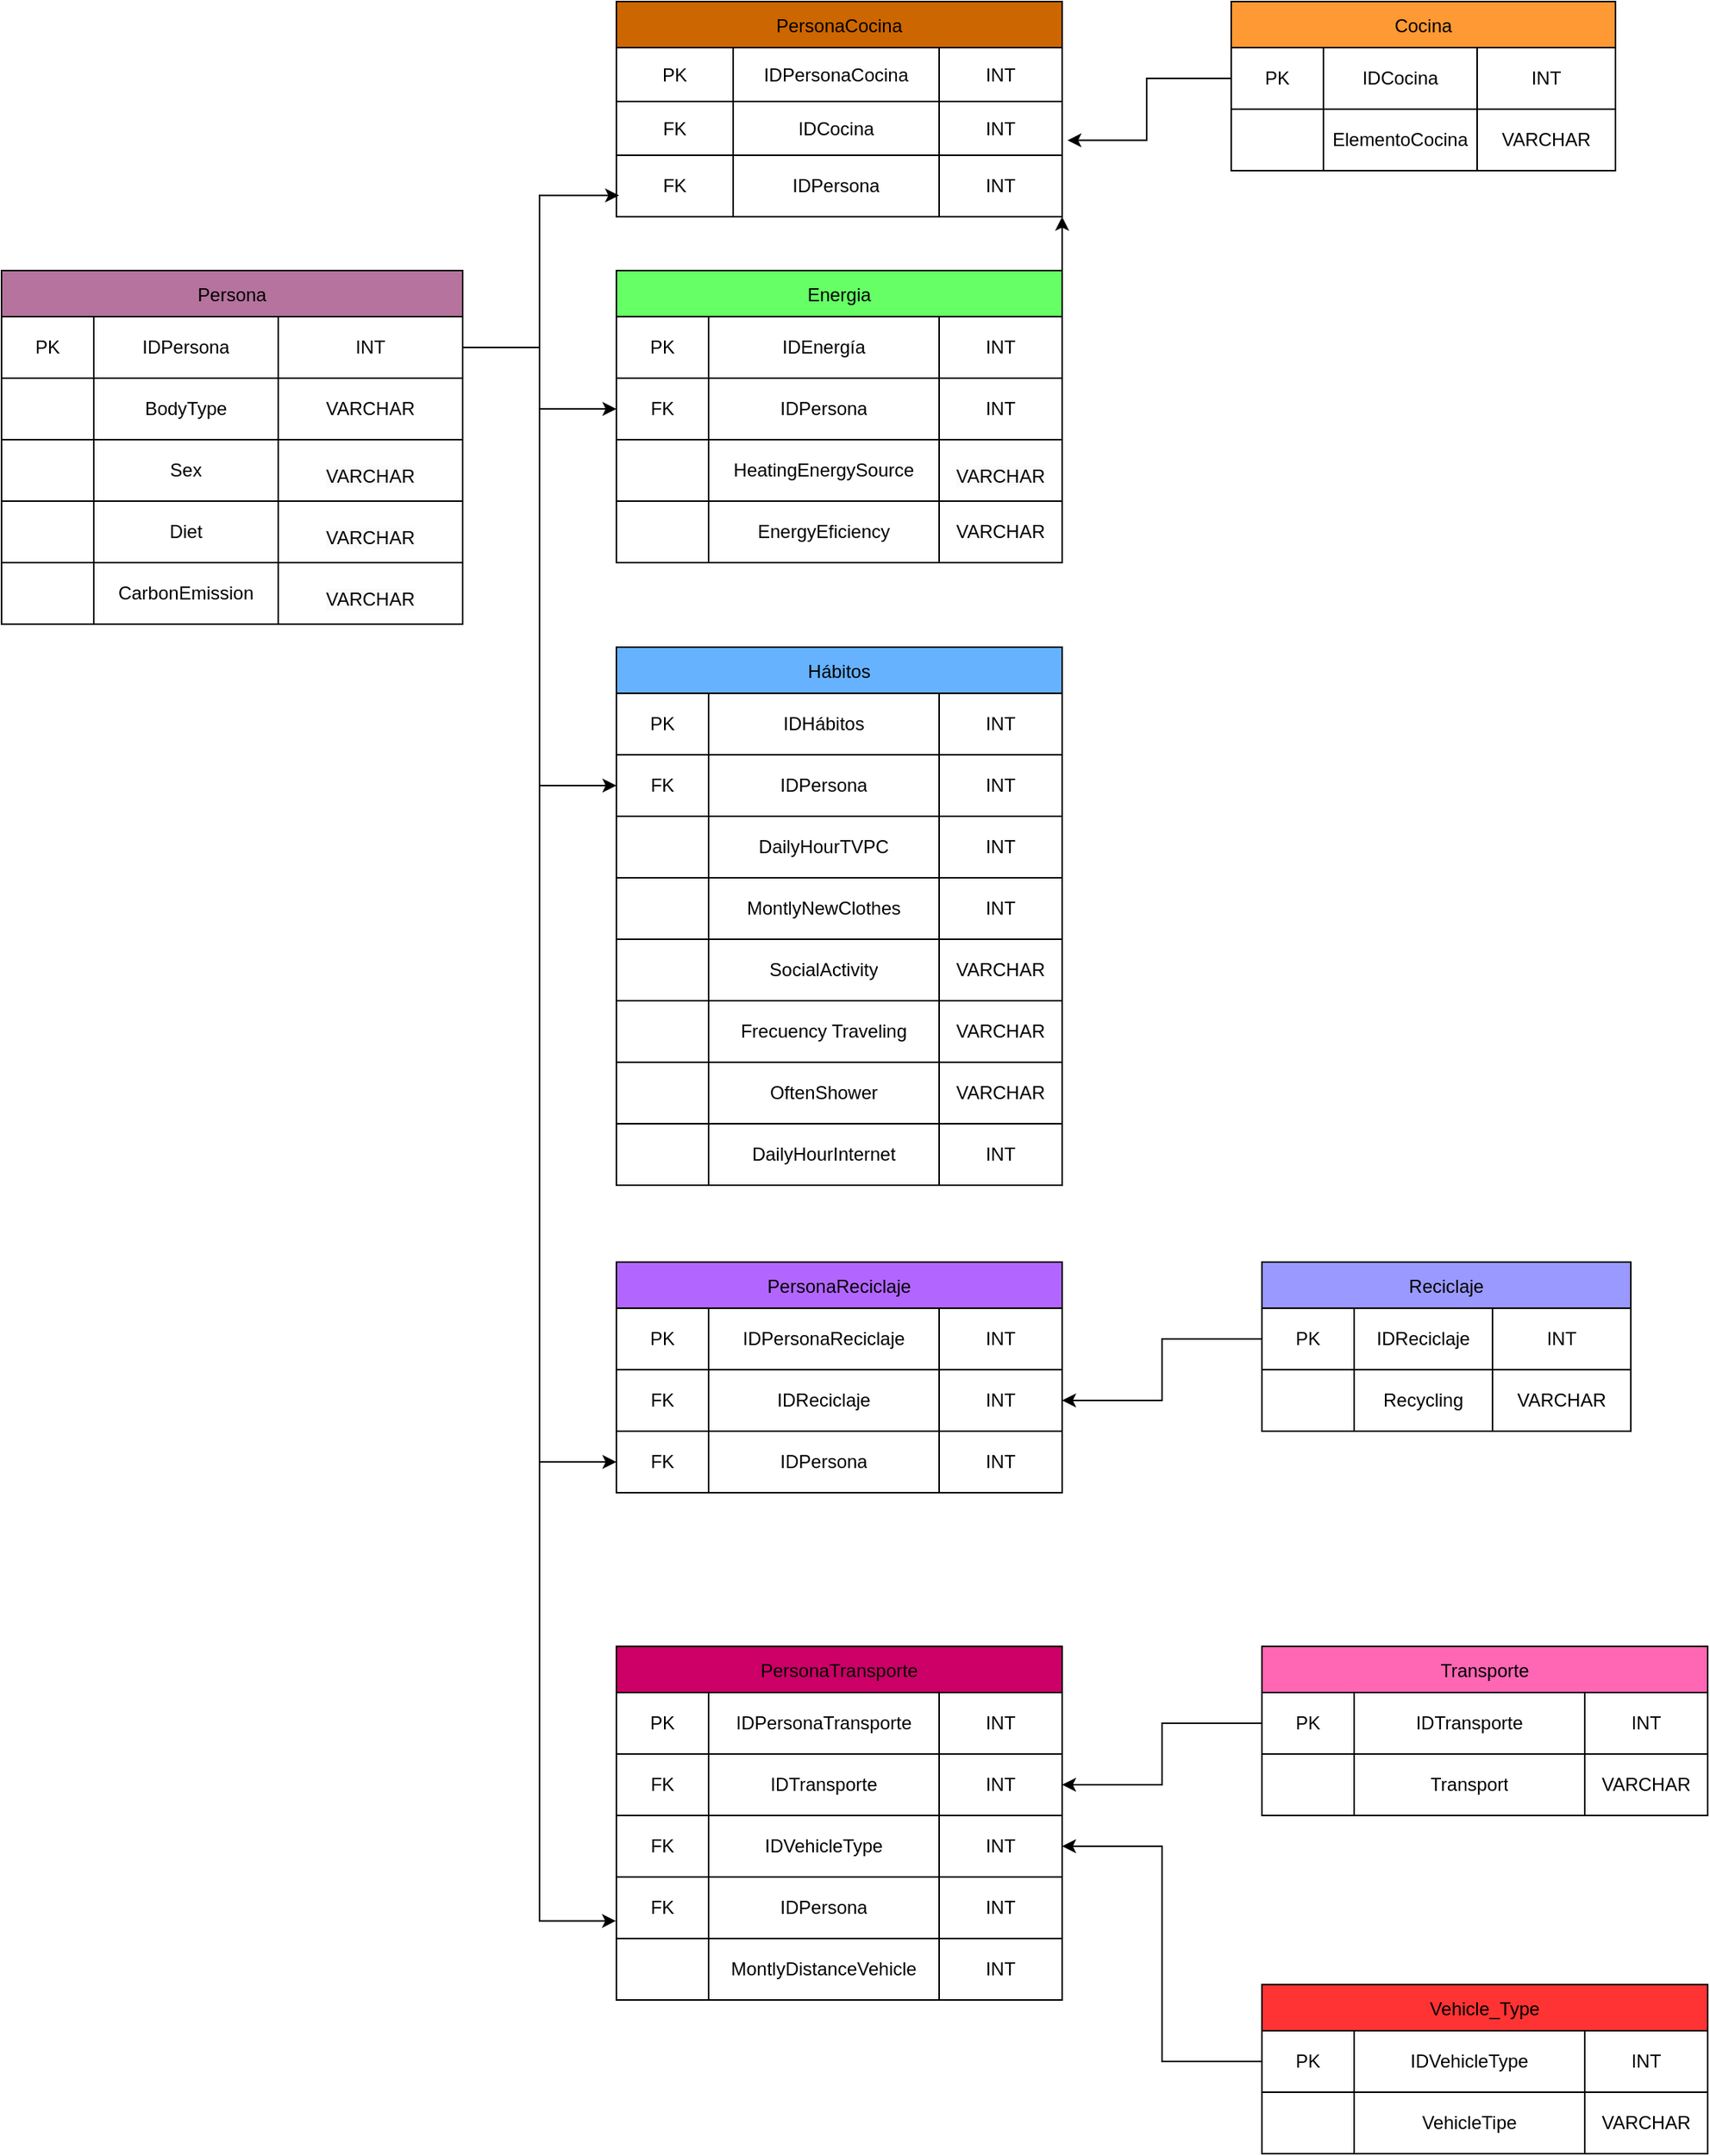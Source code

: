 <mxfile version="24.8.6">
  <diagram name="Page-1" id="e56a1550-8fbb-45ad-956c-1786394a9013">
    <mxGraphModel dx="1050" dy="557" grid="1" gridSize="10" guides="1" tooltips="1" connect="1" arrows="1" fold="1" page="1" pageScale="1" pageWidth="1100" pageHeight="850" background="none" math="0" shadow="0">
      <root>
        <mxCell id="0" />
        <mxCell id="1" parent="0" />
        <mxCell id="qAAjHdVntC_g-5h1axJs-33" value="Persona" style="shape=table;startSize=30;container=1;collapsible=0;childLayout=tableLayout;fillColor=#B5739D;" parent="1" vertex="1">
          <mxGeometry x="80" y="425" width="300" height="230" as="geometry" />
        </mxCell>
        <mxCell id="qAAjHdVntC_g-5h1axJs-34" value="" style="shape=tableRow;horizontal=0;startSize=0;swimlaneHead=0;swimlaneBody=0;strokeColor=inherit;top=0;left=0;bottom=0;right=0;collapsible=0;dropTarget=0;fillColor=none;points=[[0,0.5],[1,0.5]];portConstraint=eastwest;" parent="qAAjHdVntC_g-5h1axJs-33" vertex="1">
          <mxGeometry y="30" width="300" height="40" as="geometry" />
        </mxCell>
        <mxCell id="qAAjHdVntC_g-5h1axJs-35" value="PK" style="shape=partialRectangle;html=1;whiteSpace=wrap;connectable=0;strokeColor=inherit;overflow=hidden;fillColor=none;top=0;left=0;bottom=0;right=0;pointerEvents=1;" parent="qAAjHdVntC_g-5h1axJs-34" vertex="1">
          <mxGeometry width="60" height="40" as="geometry">
            <mxRectangle width="60" height="40" as="alternateBounds" />
          </mxGeometry>
        </mxCell>
        <mxCell id="qAAjHdVntC_g-5h1axJs-36" value="&lt;font style=&quot;vertical-align: inherit;&quot;&gt;&lt;font style=&quot;vertical-align: inherit;&quot;&gt;IDPersona&lt;/font&gt;&lt;/font&gt;" style="shape=partialRectangle;html=1;whiteSpace=wrap;connectable=0;strokeColor=inherit;overflow=hidden;fillColor=none;top=0;left=0;bottom=0;right=0;pointerEvents=1;" parent="qAAjHdVntC_g-5h1axJs-34" vertex="1">
          <mxGeometry x="60" width="120" height="40" as="geometry">
            <mxRectangle width="120" height="40" as="alternateBounds" />
          </mxGeometry>
        </mxCell>
        <mxCell id="qAAjHdVntC_g-5h1axJs-37" value="&lt;font style=&quot;vertical-align: inherit;&quot;&gt;&lt;font style=&quot;vertical-align: inherit;&quot;&gt;INT&lt;/font&gt;&lt;/font&gt;" style="shape=partialRectangle;html=1;whiteSpace=wrap;connectable=0;strokeColor=inherit;overflow=hidden;fillColor=none;top=0;left=0;bottom=0;right=0;pointerEvents=1;" parent="qAAjHdVntC_g-5h1axJs-34" vertex="1">
          <mxGeometry x="180" width="120" height="40" as="geometry">
            <mxRectangle width="120" height="40" as="alternateBounds" />
          </mxGeometry>
        </mxCell>
        <mxCell id="qAAjHdVntC_g-5h1axJs-38" value="" style="shape=tableRow;horizontal=0;startSize=0;swimlaneHead=0;swimlaneBody=0;strokeColor=inherit;top=0;left=0;bottom=0;right=0;collapsible=0;dropTarget=0;fillColor=none;points=[[0,0.5],[1,0.5]];portConstraint=eastwest;" parent="qAAjHdVntC_g-5h1axJs-33" vertex="1">
          <mxGeometry y="70" width="300" height="40" as="geometry" />
        </mxCell>
        <mxCell id="qAAjHdVntC_g-5h1axJs-39" value="" style="shape=partialRectangle;html=1;whiteSpace=wrap;connectable=0;strokeColor=inherit;overflow=hidden;fillColor=none;top=0;left=0;bottom=0;right=0;pointerEvents=1;" parent="qAAjHdVntC_g-5h1axJs-38" vertex="1">
          <mxGeometry width="60" height="40" as="geometry">
            <mxRectangle width="60" height="40" as="alternateBounds" />
          </mxGeometry>
        </mxCell>
        <mxCell id="qAAjHdVntC_g-5h1axJs-40" value="&lt;font style=&quot;vertical-align: inherit;&quot;&gt;&lt;font style=&quot;vertical-align: inherit;&quot;&gt;BodyType&lt;/font&gt;&lt;/font&gt;" style="shape=partialRectangle;html=1;whiteSpace=wrap;connectable=0;strokeColor=inherit;overflow=hidden;fillColor=none;top=0;left=0;bottom=0;right=0;pointerEvents=1;" parent="qAAjHdVntC_g-5h1axJs-38" vertex="1">
          <mxGeometry x="60" width="120" height="40" as="geometry">
            <mxRectangle width="120" height="40" as="alternateBounds" />
          </mxGeometry>
        </mxCell>
        <mxCell id="qAAjHdVntC_g-5h1axJs-41" value="&lt;font style=&quot;vertical-align: inherit;&quot;&gt;&lt;font style=&quot;vertical-align: inherit;&quot;&gt;&lt;font style=&quot;vertical-align: inherit;&quot;&gt;&lt;font style=&quot;vertical-align: inherit;&quot;&gt;VARCHAR&lt;/font&gt;&lt;/font&gt;&lt;/font&gt;&lt;/font&gt;" style="shape=partialRectangle;html=1;whiteSpace=wrap;connectable=0;strokeColor=inherit;overflow=hidden;fillColor=none;top=0;left=0;bottom=0;right=0;pointerEvents=1;" parent="qAAjHdVntC_g-5h1axJs-38" vertex="1">
          <mxGeometry x="180" width="120" height="40" as="geometry">
            <mxRectangle width="120" height="40" as="alternateBounds" />
          </mxGeometry>
        </mxCell>
        <mxCell id="qAAjHdVntC_g-5h1axJs-42" value="" style="shape=tableRow;horizontal=0;startSize=0;swimlaneHead=0;swimlaneBody=0;strokeColor=inherit;top=0;left=0;bottom=0;right=0;collapsible=0;dropTarget=0;fillColor=none;points=[[0,0.5],[1,0.5]];portConstraint=eastwest;" parent="qAAjHdVntC_g-5h1axJs-33" vertex="1">
          <mxGeometry y="110" width="300" height="40" as="geometry" />
        </mxCell>
        <mxCell id="qAAjHdVntC_g-5h1axJs-43" value="" style="shape=partialRectangle;html=1;whiteSpace=wrap;connectable=0;strokeColor=inherit;overflow=hidden;fillColor=none;top=0;left=0;bottom=0;right=0;pointerEvents=1;" parent="qAAjHdVntC_g-5h1axJs-42" vertex="1">
          <mxGeometry width="60" height="40" as="geometry">
            <mxRectangle width="60" height="40" as="alternateBounds" />
          </mxGeometry>
        </mxCell>
        <mxCell id="qAAjHdVntC_g-5h1axJs-44" value="&lt;font style=&quot;vertical-align: inherit;&quot;&gt;&lt;font style=&quot;vertical-align: inherit;&quot;&gt;Sex&lt;/font&gt;&lt;/font&gt;" style="shape=partialRectangle;html=1;whiteSpace=wrap;connectable=0;strokeColor=inherit;overflow=hidden;fillColor=none;top=0;left=0;bottom=0;right=0;pointerEvents=1;" parent="qAAjHdVntC_g-5h1axJs-42" vertex="1">
          <mxGeometry x="60" width="120" height="40" as="geometry">
            <mxRectangle width="120" height="40" as="alternateBounds" />
          </mxGeometry>
        </mxCell>
        <UserObject label="&#xa;&lt;span style=&quot;color: rgb(0, 0, 0); font-family: Helvetica; font-size: 12px; font-style: normal; font-variant-ligatures: normal; font-variant-caps: normal; font-weight: 400; letter-spacing: normal; orphans: 2; text-align: center; text-indent: 0px; text-transform: none; widows: 2; word-spacing: 0px; -webkit-text-stroke-width: 0px; white-space: normal; background-color: rgb(251, 251, 251); text-decoration-thickness: initial; text-decoration-style: initial; text-decoration-color: initial; display: inline !important; float: none;&quot;&gt;VARCHAR&lt;/span&gt;&#xa;&#xa;" link="2024-11-13 16:24:00 0 [Note] InnoDB: File &#39;C:\xampp\mysql\data\ibtmp1&#39; size is now 12 MB.&#xa;2024-11-13 16:24:00 0 [Note] InnoDB: Waiting for purge to start&#xa;2024-11-13 16:24:00 0 [Note] InnoDB: 10.4.32 started; log sequence number 14615730; transaction id 108869&#xa;2024-11-13 16:24:00 0 [Note] Plugin &#39;FEEDBACK&#39; is disabled.&#xa;2024-11-13 16:24:00 0 [Note] InnoDB: Loading buffer pool(s) from C:\xampp\mysql\data\ib_buffer_pool&#xa;2024-11-13 16:24:00 0 [ERROR] Could not open mysql.plugin table. Some plugins may be not loaded&#xa;2024-11-13 16:24:00 0 [Note] InnoDB: Buffer pool(s) load completed at 241113 16:24:00&#xa;2024-11-13 16:24:00 0 [ERROR] Failed to initialize plugins.&#xa;2024-11-13 16:24:00 0 [ERROR] Aborting" id="qAAjHdVntC_g-5h1axJs-45">
          <mxCell style="shape=partialRectangle;html=1;whiteSpace=wrap;connectable=0;strokeColor=inherit;overflow=hidden;fillColor=none;top=0;left=0;bottom=0;right=0;pointerEvents=1;" parent="qAAjHdVntC_g-5h1axJs-42" vertex="1">
            <mxGeometry x="180" width="120" height="40" as="geometry">
              <mxRectangle width="120" height="40" as="alternateBounds" />
            </mxGeometry>
          </mxCell>
        </UserObject>
        <mxCell id="qAAjHdVntC_g-5h1axJs-46" value="" style="shape=tableRow;horizontal=0;startSize=0;swimlaneHead=0;swimlaneBody=0;strokeColor=inherit;top=0;left=0;bottom=0;right=0;collapsible=0;dropTarget=0;fillColor=none;points=[[0,0.5],[1,0.5]];portConstraint=eastwest;" parent="qAAjHdVntC_g-5h1axJs-33" vertex="1">
          <mxGeometry y="150" width="300" height="40" as="geometry" />
        </mxCell>
        <mxCell id="qAAjHdVntC_g-5h1axJs-47" value="" style="shape=partialRectangle;html=1;whiteSpace=wrap;connectable=0;strokeColor=inherit;overflow=hidden;fillColor=none;top=0;left=0;bottom=0;right=0;pointerEvents=1;" parent="qAAjHdVntC_g-5h1axJs-46" vertex="1">
          <mxGeometry width="60" height="40" as="geometry">
            <mxRectangle width="60" height="40" as="alternateBounds" />
          </mxGeometry>
        </mxCell>
        <mxCell id="qAAjHdVntC_g-5h1axJs-48" value="&lt;font style=&quot;vertical-align: inherit;&quot;&gt;&lt;font style=&quot;vertical-align: inherit;&quot;&gt;Diet&lt;/font&gt;&lt;/font&gt;" style="shape=partialRectangle;html=1;whiteSpace=wrap;connectable=0;strokeColor=inherit;overflow=hidden;fillColor=none;top=0;left=0;bottom=0;right=0;pointerEvents=1;" parent="qAAjHdVntC_g-5h1axJs-46" vertex="1">
          <mxGeometry x="60" width="120" height="40" as="geometry">
            <mxRectangle width="120" height="40" as="alternateBounds" />
          </mxGeometry>
        </mxCell>
        <mxCell id="qAAjHdVntC_g-5h1axJs-49" value="&#xa;&lt;span style=&quot;color: rgb(0, 0, 0); font-family: Helvetica; font-size: 12px; font-style: normal; font-variant-ligatures: normal; font-variant-caps: normal; font-weight: 400; letter-spacing: normal; orphans: 2; text-align: center; text-indent: 0px; text-transform: none; widows: 2; word-spacing: 0px; -webkit-text-stroke-width: 0px; white-space: normal; background-color: rgb(251, 251, 251); text-decoration-thickness: initial; text-decoration-style: initial; text-decoration-color: initial; display: inline !important; float: none;&quot;&gt;VARCHAR&lt;/span&gt;&#xa;&#xa;" style="shape=partialRectangle;html=1;whiteSpace=wrap;connectable=0;strokeColor=inherit;overflow=hidden;fillColor=none;top=0;left=0;bottom=0;right=0;pointerEvents=1;" parent="qAAjHdVntC_g-5h1axJs-46" vertex="1">
          <mxGeometry x="180" width="120" height="40" as="geometry">
            <mxRectangle width="120" height="40" as="alternateBounds" />
          </mxGeometry>
        </mxCell>
        <mxCell id="qAAjHdVntC_g-5h1axJs-66" value="" style="shape=tableRow;horizontal=0;startSize=0;swimlaneHead=0;swimlaneBody=0;strokeColor=inherit;top=0;left=0;bottom=0;right=0;collapsible=0;dropTarget=0;fillColor=none;points=[[0,0.5],[1,0.5]];portConstraint=eastwest;" parent="qAAjHdVntC_g-5h1axJs-33" vertex="1">
          <mxGeometry y="190" width="300" height="40" as="geometry" />
        </mxCell>
        <mxCell id="qAAjHdVntC_g-5h1axJs-67" value="" style="shape=partialRectangle;html=1;whiteSpace=wrap;connectable=0;strokeColor=inherit;overflow=hidden;fillColor=none;top=0;left=0;bottom=0;right=0;pointerEvents=1;" parent="qAAjHdVntC_g-5h1axJs-66" vertex="1">
          <mxGeometry width="60" height="40" as="geometry">
            <mxRectangle width="60" height="40" as="alternateBounds" />
          </mxGeometry>
        </mxCell>
        <mxCell id="qAAjHdVntC_g-5h1axJs-68" value="&lt;font style=&quot;vertical-align: inherit;&quot;&gt;&lt;font style=&quot;vertical-align: inherit;&quot;&gt;CarbonEmission&lt;/font&gt;&lt;/font&gt;" style="shape=partialRectangle;html=1;whiteSpace=wrap;connectable=0;strokeColor=inherit;overflow=hidden;fillColor=none;top=0;left=0;bottom=0;right=0;pointerEvents=1;" parent="qAAjHdVntC_g-5h1axJs-66" vertex="1">
          <mxGeometry x="60" width="120" height="40" as="geometry">
            <mxRectangle width="120" height="40" as="alternateBounds" />
          </mxGeometry>
        </mxCell>
        <mxCell id="qAAjHdVntC_g-5h1axJs-69" value="&#xa;&lt;span style=&quot;color: rgb(0, 0, 0); font-family: Helvetica; font-size: 12px; font-style: normal; font-variant-ligatures: normal; font-variant-caps: normal; font-weight: 400; letter-spacing: normal; orphans: 2; text-align: center; text-indent: 0px; text-transform: none; widows: 2; word-spacing: 0px; -webkit-text-stroke-width: 0px; white-space: normal; background-color: rgb(251, 251, 251); text-decoration-thickness: initial; text-decoration-style: initial; text-decoration-color: initial; display: inline !important; float: none;&quot;&gt;VARCHAR&lt;/span&gt;&#xa;&#xa;" style="shape=partialRectangle;html=1;whiteSpace=wrap;connectable=0;strokeColor=inherit;overflow=hidden;fillColor=none;top=0;left=0;bottom=0;right=0;pointerEvents=1;" parent="qAAjHdVntC_g-5h1axJs-66" vertex="1">
          <mxGeometry x="180" width="120" height="40" as="geometry">
            <mxRectangle width="120" height="40" as="alternateBounds" />
          </mxGeometry>
        </mxCell>
        <mxCell id="qAAjHdVntC_g-5h1axJs-87" value="Cocina" style="shape=table;startSize=30;container=1;collapsible=0;childLayout=tableLayout;fillColor=#FF9933;" parent="1" vertex="1">
          <mxGeometry x="880" y="250" width="250" height="110" as="geometry" />
        </mxCell>
        <mxCell id="qAAjHdVntC_g-5h1axJs-88" value="" style="shape=tableRow;horizontal=0;startSize=0;swimlaneHead=0;swimlaneBody=0;strokeColor=inherit;top=0;left=0;bottom=0;right=0;collapsible=0;dropTarget=0;fillColor=none;points=[[0,0.5],[1,0.5]];portConstraint=eastwest;" parent="qAAjHdVntC_g-5h1axJs-87" vertex="1">
          <mxGeometry y="30" width="250" height="40" as="geometry" />
        </mxCell>
        <mxCell id="qAAjHdVntC_g-5h1axJs-89" value="PK" style="shape=partialRectangle;html=1;whiteSpace=wrap;connectable=0;strokeColor=inherit;overflow=hidden;fillColor=none;top=0;left=0;bottom=0;right=0;pointerEvents=1;" parent="qAAjHdVntC_g-5h1axJs-88" vertex="1">
          <mxGeometry width="60" height="40" as="geometry">
            <mxRectangle width="60" height="40" as="alternateBounds" />
          </mxGeometry>
        </mxCell>
        <mxCell id="qAAjHdVntC_g-5h1axJs-90" value="&lt;font style=&quot;vertical-align: inherit;&quot;&gt;&lt;font style=&quot;vertical-align: inherit;&quot;&gt;IDCocina&lt;/font&gt;&lt;/font&gt;" style="shape=partialRectangle;html=1;whiteSpace=wrap;connectable=0;strokeColor=inherit;overflow=hidden;fillColor=none;top=0;left=0;bottom=0;right=0;pointerEvents=1;" parent="qAAjHdVntC_g-5h1axJs-88" vertex="1">
          <mxGeometry x="60" width="100" height="40" as="geometry">
            <mxRectangle width="100" height="40" as="alternateBounds" />
          </mxGeometry>
        </mxCell>
        <mxCell id="qAAjHdVntC_g-5h1axJs-91" value="&lt;font style=&quot;vertical-align: inherit;&quot;&gt;&lt;font style=&quot;vertical-align: inherit;&quot;&gt;INT&lt;/font&gt;&lt;/font&gt;" style="shape=partialRectangle;html=1;whiteSpace=wrap;connectable=0;strokeColor=inherit;overflow=hidden;fillColor=none;top=0;left=0;bottom=0;right=0;pointerEvents=1;" parent="qAAjHdVntC_g-5h1axJs-88" vertex="1">
          <mxGeometry x="160" width="90" height="40" as="geometry">
            <mxRectangle width="90" height="40" as="alternateBounds" />
          </mxGeometry>
        </mxCell>
        <mxCell id="qAAjHdVntC_g-5h1axJs-92" value="" style="shape=tableRow;horizontal=0;startSize=0;swimlaneHead=0;swimlaneBody=0;strokeColor=inherit;top=0;left=0;bottom=0;right=0;collapsible=0;dropTarget=0;fillColor=none;points=[[0,0.5],[1,0.5]];portConstraint=eastwest;" parent="qAAjHdVntC_g-5h1axJs-87" vertex="1">
          <mxGeometry y="70" width="250" height="40" as="geometry" />
        </mxCell>
        <mxCell id="qAAjHdVntC_g-5h1axJs-93" value="" style="shape=partialRectangle;html=1;whiteSpace=wrap;connectable=0;strokeColor=inherit;overflow=hidden;fillColor=none;top=0;left=0;bottom=0;right=0;pointerEvents=1;" parent="qAAjHdVntC_g-5h1axJs-92" vertex="1">
          <mxGeometry width="60" height="40" as="geometry">
            <mxRectangle width="60" height="40" as="alternateBounds" />
          </mxGeometry>
        </mxCell>
        <mxCell id="qAAjHdVntC_g-5h1axJs-94" value="ElementoCocina" style="shape=partialRectangle;html=1;whiteSpace=wrap;connectable=0;strokeColor=inherit;overflow=hidden;fillColor=none;top=0;left=0;bottom=0;right=0;pointerEvents=1;" parent="qAAjHdVntC_g-5h1axJs-92" vertex="1">
          <mxGeometry x="60" width="100" height="40" as="geometry">
            <mxRectangle width="100" height="40" as="alternateBounds" />
          </mxGeometry>
        </mxCell>
        <mxCell id="qAAjHdVntC_g-5h1axJs-95" value="VARCHAR" style="shape=partialRectangle;html=1;whiteSpace=wrap;connectable=0;strokeColor=inherit;overflow=hidden;fillColor=none;top=0;left=0;bottom=0;right=0;pointerEvents=1;" parent="qAAjHdVntC_g-5h1axJs-92" vertex="1">
          <mxGeometry x="160" width="90" height="40" as="geometry">
            <mxRectangle width="90" height="40" as="alternateBounds" />
          </mxGeometry>
        </mxCell>
        <mxCell id="-ARrweazNg5HF71tEFUK-24" value="" style="edgeStyle=orthogonalEdgeStyle;rounded=0;orthogonalLoop=1;jettySize=auto;html=1;" parent="1" source="qAAjHdVntC_g-5h1axJs-117" target="-ARrweazNg5HF71tEFUK-23" edge="1">
          <mxGeometry relative="1" as="geometry" />
        </mxCell>
        <mxCell id="qAAjHdVntC_g-5h1axJs-117" value="Energia" style="shape=table;startSize=30;container=1;collapsible=0;childLayout=tableLayout;fillColor=#66FF66;" parent="1" vertex="1">
          <mxGeometry x="480" y="425" width="290" height="190" as="geometry" />
        </mxCell>
        <mxCell id="-ARrweazNg5HF71tEFUK-33" style="shape=tableRow;horizontal=0;startSize=0;swimlaneHead=0;swimlaneBody=0;strokeColor=inherit;top=0;left=0;bottom=0;right=0;collapsible=0;dropTarget=0;fillColor=none;points=[[0,0.5],[1,0.5]];portConstraint=eastwest;" parent="qAAjHdVntC_g-5h1axJs-117" vertex="1">
          <mxGeometry y="30" width="290" height="40" as="geometry" />
        </mxCell>
        <mxCell id="-ARrweazNg5HF71tEFUK-34" value="PK" style="shape=partialRectangle;html=1;whiteSpace=wrap;connectable=0;strokeColor=inherit;overflow=hidden;fillColor=none;top=0;left=0;bottom=0;right=0;pointerEvents=1;" parent="-ARrweazNg5HF71tEFUK-33" vertex="1">
          <mxGeometry width="60" height="40" as="geometry">
            <mxRectangle width="60" height="40" as="alternateBounds" />
          </mxGeometry>
        </mxCell>
        <mxCell id="-ARrweazNg5HF71tEFUK-35" value="IDEnergía" style="shape=partialRectangle;html=1;whiteSpace=wrap;connectable=0;strokeColor=inherit;overflow=hidden;fillColor=none;top=0;left=0;bottom=0;right=0;pointerEvents=1;" parent="-ARrweazNg5HF71tEFUK-33" vertex="1">
          <mxGeometry x="60" width="150" height="40" as="geometry">
            <mxRectangle width="150" height="40" as="alternateBounds" />
          </mxGeometry>
        </mxCell>
        <mxCell id="-ARrweazNg5HF71tEFUK-36" value="INT" style="shape=partialRectangle;html=1;whiteSpace=wrap;connectable=0;strokeColor=inherit;overflow=hidden;fillColor=none;top=0;left=0;bottom=0;right=0;pointerEvents=1;" parent="-ARrweazNg5HF71tEFUK-33" vertex="1">
          <mxGeometry x="210" width="80" height="40" as="geometry">
            <mxRectangle width="80" height="40" as="alternateBounds" />
          </mxGeometry>
        </mxCell>
        <mxCell id="qAAjHdVntC_g-5h1axJs-118" value="" style="shape=tableRow;horizontal=0;startSize=0;swimlaneHead=0;swimlaneBody=0;strokeColor=inherit;top=0;left=0;bottom=0;right=0;collapsible=0;dropTarget=0;fillColor=none;points=[[0,0.5],[1,0.5]];portConstraint=eastwest;" parent="qAAjHdVntC_g-5h1axJs-117" vertex="1">
          <mxGeometry y="70" width="290" height="40" as="geometry" />
        </mxCell>
        <mxCell id="qAAjHdVntC_g-5h1axJs-119" value="FK" style="shape=partialRectangle;html=1;whiteSpace=wrap;connectable=0;strokeColor=inherit;overflow=hidden;fillColor=none;top=0;left=0;bottom=0;right=0;pointerEvents=1;" parent="qAAjHdVntC_g-5h1axJs-118" vertex="1">
          <mxGeometry width="60" height="40" as="geometry">
            <mxRectangle width="60" height="40" as="alternateBounds" />
          </mxGeometry>
        </mxCell>
        <mxCell id="qAAjHdVntC_g-5h1axJs-120" value="IDPersona" style="shape=partialRectangle;html=1;whiteSpace=wrap;connectable=0;strokeColor=inherit;overflow=hidden;fillColor=none;top=0;left=0;bottom=0;right=0;pointerEvents=1;" parent="qAAjHdVntC_g-5h1axJs-118" vertex="1">
          <mxGeometry x="60" width="150" height="40" as="geometry">
            <mxRectangle width="150" height="40" as="alternateBounds" />
          </mxGeometry>
        </mxCell>
        <mxCell id="qAAjHdVntC_g-5h1axJs-121" value="&lt;font style=&quot;vertical-align: inherit;&quot;&gt;&lt;font style=&quot;vertical-align: inherit;&quot;&gt;INT&lt;/font&gt;&lt;/font&gt;" style="shape=partialRectangle;html=1;whiteSpace=wrap;connectable=0;strokeColor=inherit;overflow=hidden;fillColor=none;top=0;left=0;bottom=0;right=0;pointerEvents=1;" parent="qAAjHdVntC_g-5h1axJs-118" vertex="1">
          <mxGeometry x="210" width="80" height="40" as="geometry">
            <mxRectangle width="80" height="40" as="alternateBounds" />
          </mxGeometry>
        </mxCell>
        <mxCell id="qAAjHdVntC_g-5h1axJs-122" value="" style="shape=tableRow;horizontal=0;startSize=0;swimlaneHead=0;swimlaneBody=0;strokeColor=inherit;top=0;left=0;bottom=0;right=0;collapsible=0;dropTarget=0;fillColor=none;points=[[0,0.5],[1,0.5]];portConstraint=eastwest;" parent="qAAjHdVntC_g-5h1axJs-117" vertex="1">
          <mxGeometry y="110" width="290" height="40" as="geometry" />
        </mxCell>
        <mxCell id="qAAjHdVntC_g-5h1axJs-123" value="" style="shape=partialRectangle;html=1;whiteSpace=wrap;connectable=0;strokeColor=inherit;overflow=hidden;fillColor=none;top=0;left=0;bottom=0;right=0;pointerEvents=1;" parent="qAAjHdVntC_g-5h1axJs-122" vertex="1">
          <mxGeometry width="60" height="40" as="geometry">
            <mxRectangle width="60" height="40" as="alternateBounds" />
          </mxGeometry>
        </mxCell>
        <mxCell id="qAAjHdVntC_g-5h1axJs-124" value="HeatingEnergySource" style="shape=partialRectangle;html=1;whiteSpace=wrap;connectable=0;strokeColor=inherit;overflow=hidden;fillColor=none;top=0;left=0;bottom=0;right=0;pointerEvents=1;" parent="qAAjHdVntC_g-5h1axJs-122" vertex="1">
          <mxGeometry x="60" width="150" height="40" as="geometry">
            <mxRectangle width="150" height="40" as="alternateBounds" />
          </mxGeometry>
        </mxCell>
        <mxCell id="qAAjHdVntC_g-5h1axJs-125" value="&#xa;&lt;span style=&quot;color: rgb(0, 0, 0); font-family: Helvetica; font-size: 12px; font-style: normal; font-variant-ligatures: normal; font-variant-caps: normal; font-weight: 400; letter-spacing: normal; orphans: 2; text-align: center; text-indent: 0px; text-transform: none; widows: 2; word-spacing: 0px; -webkit-text-stroke-width: 0px; white-space: normal; background-color: rgb(251, 251, 251); text-decoration-thickness: initial; text-decoration-style: initial; text-decoration-color: initial; display: inline !important; float: none;&quot;&gt;VARCHAR&lt;/span&gt;&#xa;&#xa;" style="shape=partialRectangle;html=1;whiteSpace=wrap;connectable=0;strokeColor=inherit;overflow=hidden;fillColor=none;top=0;left=0;bottom=0;right=0;pointerEvents=1;" parent="qAAjHdVntC_g-5h1axJs-122" vertex="1">
          <mxGeometry x="210" width="80" height="40" as="geometry">
            <mxRectangle width="80" height="40" as="alternateBounds" />
          </mxGeometry>
        </mxCell>
        <mxCell id="MyTEUIifzUADu46f9sv2-36" style="shape=tableRow;horizontal=0;startSize=0;swimlaneHead=0;swimlaneBody=0;strokeColor=inherit;top=0;left=0;bottom=0;right=0;collapsible=0;dropTarget=0;fillColor=none;points=[[0,0.5],[1,0.5]];portConstraint=eastwest;" parent="qAAjHdVntC_g-5h1axJs-117" vertex="1">
          <mxGeometry y="150" width="290" height="40" as="geometry" />
        </mxCell>
        <mxCell id="MyTEUIifzUADu46f9sv2-37" style="shape=partialRectangle;html=1;whiteSpace=wrap;connectable=0;strokeColor=inherit;overflow=hidden;fillColor=none;top=0;left=0;bottom=0;right=0;pointerEvents=1;" parent="MyTEUIifzUADu46f9sv2-36" vertex="1">
          <mxGeometry width="60" height="40" as="geometry">
            <mxRectangle width="60" height="40" as="alternateBounds" />
          </mxGeometry>
        </mxCell>
        <mxCell id="MyTEUIifzUADu46f9sv2-38" value="EnergyEficiency" style="shape=partialRectangle;html=1;whiteSpace=wrap;connectable=0;strokeColor=inherit;overflow=hidden;fillColor=none;top=0;left=0;bottom=0;right=0;pointerEvents=1;" parent="MyTEUIifzUADu46f9sv2-36" vertex="1">
          <mxGeometry x="60" width="150" height="40" as="geometry">
            <mxRectangle width="150" height="40" as="alternateBounds" />
          </mxGeometry>
        </mxCell>
        <mxCell id="MyTEUIifzUADu46f9sv2-39" value="VARCHAR" style="shape=partialRectangle;html=1;whiteSpace=wrap;connectable=0;strokeColor=inherit;overflow=hidden;fillColor=none;top=0;left=0;bottom=0;right=0;pointerEvents=1;" parent="MyTEUIifzUADu46f9sv2-36" vertex="1">
          <mxGeometry x="210" width="80" height="40" as="geometry">
            <mxRectangle width="80" height="40" as="alternateBounds" />
          </mxGeometry>
        </mxCell>
        <mxCell id="qAAjHdVntC_g-5h1axJs-134" value="Hábitos" style="shape=table;startSize=30;container=1;collapsible=0;childLayout=tableLayout;fillColor=#66B2FF;" parent="1" vertex="1">
          <mxGeometry x="480" y="670" width="290" height="350" as="geometry" />
        </mxCell>
        <mxCell id="-ARrweazNg5HF71tEFUK-37" style="shape=tableRow;horizontal=0;startSize=0;swimlaneHead=0;swimlaneBody=0;strokeColor=inherit;top=0;left=0;bottom=0;right=0;collapsible=0;dropTarget=0;fillColor=none;points=[[0,0.5],[1,0.5]];portConstraint=eastwest;" parent="qAAjHdVntC_g-5h1axJs-134" vertex="1">
          <mxGeometry y="30" width="290" height="40" as="geometry" />
        </mxCell>
        <mxCell id="-ARrweazNg5HF71tEFUK-38" value="PK" style="shape=partialRectangle;html=1;whiteSpace=wrap;connectable=0;strokeColor=inherit;overflow=hidden;fillColor=none;top=0;left=0;bottom=0;right=0;pointerEvents=1;" parent="-ARrweazNg5HF71tEFUK-37" vertex="1">
          <mxGeometry width="60" height="40" as="geometry">
            <mxRectangle width="60" height="40" as="alternateBounds" />
          </mxGeometry>
        </mxCell>
        <mxCell id="-ARrweazNg5HF71tEFUK-39" value="IDHábitos" style="shape=partialRectangle;html=1;whiteSpace=wrap;connectable=0;strokeColor=inherit;overflow=hidden;fillColor=none;top=0;left=0;bottom=0;right=0;pointerEvents=1;" parent="-ARrweazNg5HF71tEFUK-37" vertex="1">
          <mxGeometry x="60" width="150" height="40" as="geometry">
            <mxRectangle width="150" height="40" as="alternateBounds" />
          </mxGeometry>
        </mxCell>
        <mxCell id="-ARrweazNg5HF71tEFUK-40" value="INT" style="shape=partialRectangle;html=1;whiteSpace=wrap;connectable=0;strokeColor=inherit;overflow=hidden;fillColor=none;top=0;left=0;bottom=0;right=0;pointerEvents=1;" parent="-ARrweazNg5HF71tEFUK-37" vertex="1">
          <mxGeometry x="210" width="80" height="40" as="geometry">
            <mxRectangle width="80" height="40" as="alternateBounds" />
          </mxGeometry>
        </mxCell>
        <mxCell id="qAAjHdVntC_g-5h1axJs-135" value="" style="shape=tableRow;horizontal=0;startSize=0;swimlaneHead=0;swimlaneBody=0;strokeColor=inherit;top=0;left=0;bottom=0;right=0;collapsible=0;dropTarget=0;fillColor=none;points=[[0,0.5],[1,0.5]];portConstraint=eastwest;" parent="qAAjHdVntC_g-5h1axJs-134" vertex="1">
          <mxGeometry y="70" width="290" height="40" as="geometry" />
        </mxCell>
        <mxCell id="qAAjHdVntC_g-5h1axJs-136" value="FK" style="shape=partialRectangle;html=1;whiteSpace=wrap;connectable=0;strokeColor=inherit;overflow=hidden;fillColor=none;top=0;left=0;bottom=0;right=0;pointerEvents=1;" parent="qAAjHdVntC_g-5h1axJs-135" vertex="1">
          <mxGeometry width="60" height="40" as="geometry">
            <mxRectangle width="60" height="40" as="alternateBounds" />
          </mxGeometry>
        </mxCell>
        <mxCell id="qAAjHdVntC_g-5h1axJs-137" value="IDPersona" style="shape=partialRectangle;html=1;whiteSpace=wrap;connectable=0;strokeColor=inherit;overflow=hidden;fillColor=none;top=0;left=0;bottom=0;right=0;pointerEvents=1;" parent="qAAjHdVntC_g-5h1axJs-135" vertex="1">
          <mxGeometry x="60" width="150" height="40" as="geometry">
            <mxRectangle width="150" height="40" as="alternateBounds" />
          </mxGeometry>
        </mxCell>
        <mxCell id="qAAjHdVntC_g-5h1axJs-138" value="INT" style="shape=partialRectangle;html=1;whiteSpace=wrap;connectable=0;strokeColor=inherit;overflow=hidden;fillColor=none;top=0;left=0;bottom=0;right=0;pointerEvents=1;" parent="qAAjHdVntC_g-5h1axJs-135" vertex="1">
          <mxGeometry x="210" width="80" height="40" as="geometry">
            <mxRectangle width="80" height="40" as="alternateBounds" />
          </mxGeometry>
        </mxCell>
        <mxCell id="qAAjHdVntC_g-5h1axJs-139" value="" style="shape=tableRow;horizontal=0;startSize=0;swimlaneHead=0;swimlaneBody=0;strokeColor=inherit;top=0;left=0;bottom=0;right=0;collapsible=0;dropTarget=0;fillColor=none;points=[[0,0.5],[1,0.5]];portConstraint=eastwest;" parent="qAAjHdVntC_g-5h1axJs-134" vertex="1">
          <mxGeometry y="110" width="290" height="40" as="geometry" />
        </mxCell>
        <mxCell id="qAAjHdVntC_g-5h1axJs-140" value="" style="shape=partialRectangle;html=1;whiteSpace=wrap;connectable=0;strokeColor=inherit;overflow=hidden;fillColor=none;top=0;left=0;bottom=0;right=0;pointerEvents=1;" parent="qAAjHdVntC_g-5h1axJs-139" vertex="1">
          <mxGeometry width="60" height="40" as="geometry">
            <mxRectangle width="60" height="40" as="alternateBounds" />
          </mxGeometry>
        </mxCell>
        <mxCell id="qAAjHdVntC_g-5h1axJs-141" value="DailyHourTVPC" style="shape=partialRectangle;html=1;whiteSpace=wrap;connectable=0;strokeColor=inherit;overflow=hidden;fillColor=none;top=0;left=0;bottom=0;right=0;pointerEvents=1;" parent="qAAjHdVntC_g-5h1axJs-139" vertex="1">
          <mxGeometry x="60" width="150" height="40" as="geometry">
            <mxRectangle width="150" height="40" as="alternateBounds" />
          </mxGeometry>
        </mxCell>
        <mxCell id="qAAjHdVntC_g-5h1axJs-142" value="&lt;font style=&quot;vertical-align: inherit;&quot;&gt;&lt;font style=&quot;vertical-align: inherit;&quot;&gt;INT&lt;/font&gt;&lt;/font&gt;" style="shape=partialRectangle;html=1;whiteSpace=wrap;connectable=0;strokeColor=inherit;overflow=hidden;fillColor=none;top=0;left=0;bottom=0;right=0;pointerEvents=1;" parent="qAAjHdVntC_g-5h1axJs-139" vertex="1">
          <mxGeometry x="210" width="80" height="40" as="geometry">
            <mxRectangle width="80" height="40" as="alternateBounds" />
          </mxGeometry>
        </mxCell>
        <mxCell id="qAAjHdVntC_g-5h1axJs-143" value="" style="shape=tableRow;horizontal=0;startSize=0;swimlaneHead=0;swimlaneBody=0;strokeColor=inherit;top=0;left=0;bottom=0;right=0;collapsible=0;dropTarget=0;fillColor=none;points=[[0,0.5],[1,0.5]];portConstraint=eastwest;" parent="qAAjHdVntC_g-5h1axJs-134" vertex="1">
          <mxGeometry y="150" width="290" height="40" as="geometry" />
        </mxCell>
        <mxCell id="qAAjHdVntC_g-5h1axJs-144" value="" style="shape=partialRectangle;html=1;whiteSpace=wrap;connectable=0;strokeColor=inherit;overflow=hidden;fillColor=none;top=0;left=0;bottom=0;right=0;pointerEvents=1;" parent="qAAjHdVntC_g-5h1axJs-143" vertex="1">
          <mxGeometry width="60" height="40" as="geometry">
            <mxRectangle width="60" height="40" as="alternateBounds" />
          </mxGeometry>
        </mxCell>
        <mxCell id="qAAjHdVntC_g-5h1axJs-145" value="MontlyNewClothes" style="shape=partialRectangle;html=1;whiteSpace=wrap;connectable=0;strokeColor=inherit;overflow=hidden;fillColor=none;top=0;left=0;bottom=0;right=0;pointerEvents=1;" parent="qAAjHdVntC_g-5h1axJs-143" vertex="1">
          <mxGeometry x="60" width="150" height="40" as="geometry">
            <mxRectangle width="150" height="40" as="alternateBounds" />
          </mxGeometry>
        </mxCell>
        <mxCell id="qAAjHdVntC_g-5h1axJs-146" value="&lt;font style=&quot;vertical-align: inherit;&quot;&gt;&lt;font style=&quot;vertical-align: inherit;&quot;&gt;INT&lt;/font&gt;&lt;/font&gt;" style="shape=partialRectangle;html=1;whiteSpace=wrap;connectable=0;strokeColor=inherit;overflow=hidden;fillColor=none;top=0;left=0;bottom=0;right=0;pointerEvents=1;" parent="qAAjHdVntC_g-5h1axJs-143" vertex="1">
          <mxGeometry x="210" width="80" height="40" as="geometry">
            <mxRectangle width="80" height="40" as="alternateBounds" />
          </mxGeometry>
        </mxCell>
        <mxCell id="qAAjHdVntC_g-5h1axJs-151" value="" style="shape=tableRow;horizontal=0;startSize=0;swimlaneHead=0;swimlaneBody=0;strokeColor=inherit;top=0;left=0;bottom=0;right=0;collapsible=0;dropTarget=0;fillColor=none;points=[[0,0.5],[1,0.5]];portConstraint=eastwest;" parent="qAAjHdVntC_g-5h1axJs-134" vertex="1">
          <mxGeometry y="190" width="290" height="40" as="geometry" />
        </mxCell>
        <mxCell id="qAAjHdVntC_g-5h1axJs-152" value="" style="shape=partialRectangle;html=1;whiteSpace=wrap;connectable=0;strokeColor=inherit;overflow=hidden;fillColor=none;top=0;left=0;bottom=0;right=0;pointerEvents=1;" parent="qAAjHdVntC_g-5h1axJs-151" vertex="1">
          <mxGeometry width="60" height="40" as="geometry">
            <mxRectangle width="60" height="40" as="alternateBounds" />
          </mxGeometry>
        </mxCell>
        <mxCell id="qAAjHdVntC_g-5h1axJs-153" value="SocialActivity" style="shape=partialRectangle;html=1;whiteSpace=wrap;connectable=0;strokeColor=inherit;overflow=hidden;fillColor=none;top=0;left=0;bottom=0;right=0;pointerEvents=1;" parent="qAAjHdVntC_g-5h1axJs-151" vertex="1">
          <mxGeometry x="60" width="150" height="40" as="geometry">
            <mxRectangle width="150" height="40" as="alternateBounds" />
          </mxGeometry>
        </mxCell>
        <mxCell id="qAAjHdVntC_g-5h1axJs-154" value="VARCHAR" style="shape=partialRectangle;html=1;whiteSpace=wrap;connectable=0;strokeColor=inherit;overflow=hidden;fillColor=none;top=0;left=0;bottom=0;right=0;pointerEvents=1;" parent="qAAjHdVntC_g-5h1axJs-151" vertex="1">
          <mxGeometry x="210" width="80" height="40" as="geometry">
            <mxRectangle width="80" height="40" as="alternateBounds" />
          </mxGeometry>
        </mxCell>
        <mxCell id="MyTEUIifzUADu46f9sv2-15" style="shape=tableRow;horizontal=0;startSize=0;swimlaneHead=0;swimlaneBody=0;strokeColor=inherit;top=0;left=0;bottom=0;right=0;collapsible=0;dropTarget=0;fillColor=none;points=[[0,0.5],[1,0.5]];portConstraint=eastwest;" parent="qAAjHdVntC_g-5h1axJs-134" vertex="1">
          <mxGeometry y="230" width="290" height="40" as="geometry" />
        </mxCell>
        <mxCell id="MyTEUIifzUADu46f9sv2-16" style="shape=partialRectangle;html=1;whiteSpace=wrap;connectable=0;strokeColor=inherit;overflow=hidden;fillColor=none;top=0;left=0;bottom=0;right=0;pointerEvents=1;" parent="MyTEUIifzUADu46f9sv2-15" vertex="1">
          <mxGeometry width="60" height="40" as="geometry">
            <mxRectangle width="60" height="40" as="alternateBounds" />
          </mxGeometry>
        </mxCell>
        <mxCell id="MyTEUIifzUADu46f9sv2-17" value="Frecuency Traveling" style="shape=partialRectangle;html=1;whiteSpace=wrap;connectable=0;strokeColor=inherit;overflow=hidden;fillColor=none;top=0;left=0;bottom=0;right=0;pointerEvents=1;" parent="MyTEUIifzUADu46f9sv2-15" vertex="1">
          <mxGeometry x="60" width="150" height="40" as="geometry">
            <mxRectangle width="150" height="40" as="alternateBounds" />
          </mxGeometry>
        </mxCell>
        <mxCell id="MyTEUIifzUADu46f9sv2-18" value="VARCHAR" style="shape=partialRectangle;html=1;whiteSpace=wrap;connectable=0;strokeColor=inherit;overflow=hidden;fillColor=none;top=0;left=0;bottom=0;right=0;pointerEvents=1;" parent="MyTEUIifzUADu46f9sv2-15" vertex="1">
          <mxGeometry x="210" width="80" height="40" as="geometry">
            <mxRectangle width="80" height="40" as="alternateBounds" />
          </mxGeometry>
        </mxCell>
        <mxCell id="MyTEUIifzUADu46f9sv2-24" style="shape=tableRow;horizontal=0;startSize=0;swimlaneHead=0;swimlaneBody=0;strokeColor=inherit;top=0;left=0;bottom=0;right=0;collapsible=0;dropTarget=0;fillColor=none;points=[[0,0.5],[1,0.5]];portConstraint=eastwest;" parent="qAAjHdVntC_g-5h1axJs-134" vertex="1">
          <mxGeometry y="270" width="290" height="40" as="geometry" />
        </mxCell>
        <mxCell id="MyTEUIifzUADu46f9sv2-25" style="shape=partialRectangle;html=1;whiteSpace=wrap;connectable=0;strokeColor=inherit;overflow=hidden;fillColor=none;top=0;left=0;bottom=0;right=0;pointerEvents=1;" parent="MyTEUIifzUADu46f9sv2-24" vertex="1">
          <mxGeometry width="60" height="40" as="geometry">
            <mxRectangle width="60" height="40" as="alternateBounds" />
          </mxGeometry>
        </mxCell>
        <mxCell id="MyTEUIifzUADu46f9sv2-26" value="OftenShower" style="shape=partialRectangle;html=1;whiteSpace=wrap;connectable=0;strokeColor=inherit;overflow=hidden;fillColor=none;top=0;left=0;bottom=0;right=0;pointerEvents=1;" parent="MyTEUIifzUADu46f9sv2-24" vertex="1">
          <mxGeometry x="60" width="150" height="40" as="geometry">
            <mxRectangle width="150" height="40" as="alternateBounds" />
          </mxGeometry>
        </mxCell>
        <mxCell id="MyTEUIifzUADu46f9sv2-27" value="VARCHAR" style="shape=partialRectangle;html=1;whiteSpace=wrap;connectable=0;strokeColor=inherit;overflow=hidden;fillColor=none;top=0;left=0;bottom=0;right=0;pointerEvents=1;" parent="MyTEUIifzUADu46f9sv2-24" vertex="1">
          <mxGeometry x="210" width="80" height="40" as="geometry">
            <mxRectangle width="80" height="40" as="alternateBounds" />
          </mxGeometry>
        </mxCell>
        <mxCell id="MyTEUIifzUADu46f9sv2-62" style="shape=tableRow;horizontal=0;startSize=0;swimlaneHead=0;swimlaneBody=0;strokeColor=inherit;top=0;left=0;bottom=0;right=0;collapsible=0;dropTarget=0;fillColor=none;points=[[0,0.5],[1,0.5]];portConstraint=eastwest;" parent="qAAjHdVntC_g-5h1axJs-134" vertex="1">
          <mxGeometry y="310" width="290" height="40" as="geometry" />
        </mxCell>
        <mxCell id="MyTEUIifzUADu46f9sv2-63" style="shape=partialRectangle;html=1;whiteSpace=wrap;connectable=0;strokeColor=inherit;overflow=hidden;fillColor=none;top=0;left=0;bottom=0;right=0;pointerEvents=1;" parent="MyTEUIifzUADu46f9sv2-62" vertex="1">
          <mxGeometry width="60" height="40" as="geometry">
            <mxRectangle width="60" height="40" as="alternateBounds" />
          </mxGeometry>
        </mxCell>
        <mxCell id="MyTEUIifzUADu46f9sv2-64" value="DailyHourInternet" style="shape=partialRectangle;html=1;whiteSpace=wrap;connectable=0;strokeColor=inherit;overflow=hidden;fillColor=none;top=0;left=0;bottom=0;right=0;pointerEvents=1;" parent="MyTEUIifzUADu46f9sv2-62" vertex="1">
          <mxGeometry x="60" width="150" height="40" as="geometry">
            <mxRectangle width="150" height="40" as="alternateBounds" />
          </mxGeometry>
        </mxCell>
        <mxCell id="MyTEUIifzUADu46f9sv2-65" value="INT" style="shape=partialRectangle;html=1;whiteSpace=wrap;connectable=0;strokeColor=inherit;overflow=hidden;fillColor=none;top=0;left=0;bottom=0;right=0;pointerEvents=1;" parent="MyTEUIifzUADu46f9sv2-62" vertex="1">
          <mxGeometry x="210" width="80" height="40" as="geometry">
            <mxRectangle width="80" height="40" as="alternateBounds" />
          </mxGeometry>
        </mxCell>
        <mxCell id="qAAjHdVntC_g-5h1axJs-164" value="Reciclaje" style="shape=table;startSize=30;container=1;collapsible=0;childLayout=tableLayout;fillColor=#9999FF;" parent="1" vertex="1">
          <mxGeometry x="900" y="1070" width="240" height="110" as="geometry" />
        </mxCell>
        <mxCell id="qAAjHdVntC_g-5h1axJs-165" value="" style="shape=tableRow;horizontal=0;startSize=0;swimlaneHead=0;swimlaneBody=0;strokeColor=inherit;top=0;left=0;bottom=0;right=0;collapsible=0;dropTarget=0;fillColor=none;points=[[0,0.5],[1,0.5]];portConstraint=eastwest;" parent="qAAjHdVntC_g-5h1axJs-164" vertex="1">
          <mxGeometry y="30" width="240" height="40" as="geometry" />
        </mxCell>
        <mxCell id="qAAjHdVntC_g-5h1axJs-166" value="PK" style="shape=partialRectangle;html=1;whiteSpace=wrap;connectable=0;strokeColor=inherit;overflow=hidden;fillColor=none;top=0;left=0;bottom=0;right=0;pointerEvents=1;" parent="qAAjHdVntC_g-5h1axJs-165" vertex="1">
          <mxGeometry width="60" height="40" as="geometry">
            <mxRectangle width="60" height="40" as="alternateBounds" />
          </mxGeometry>
        </mxCell>
        <mxCell id="qAAjHdVntC_g-5h1axJs-167" value="IDReciclaje" style="shape=partialRectangle;html=1;whiteSpace=wrap;connectable=0;strokeColor=inherit;overflow=hidden;fillColor=none;top=0;left=0;bottom=0;right=0;pointerEvents=1;" parent="qAAjHdVntC_g-5h1axJs-165" vertex="1">
          <mxGeometry x="60" width="90" height="40" as="geometry">
            <mxRectangle width="90" height="40" as="alternateBounds" />
          </mxGeometry>
        </mxCell>
        <mxCell id="qAAjHdVntC_g-5h1axJs-168" value="&lt;font style=&quot;vertical-align: inherit;&quot;&gt;&lt;font style=&quot;vertical-align: inherit;&quot;&gt;INT&lt;/font&gt;&lt;/font&gt;" style="shape=partialRectangle;html=1;whiteSpace=wrap;connectable=0;strokeColor=inherit;overflow=hidden;fillColor=none;top=0;left=0;bottom=0;right=0;pointerEvents=1;" parent="qAAjHdVntC_g-5h1axJs-165" vertex="1">
          <mxGeometry x="150" width="90" height="40" as="geometry">
            <mxRectangle width="90" height="40" as="alternateBounds" />
          </mxGeometry>
        </mxCell>
        <mxCell id="qAAjHdVntC_g-5h1axJs-169" value="" style="shape=tableRow;horizontal=0;startSize=0;swimlaneHead=0;swimlaneBody=0;strokeColor=inherit;top=0;left=0;bottom=0;right=0;collapsible=0;dropTarget=0;fillColor=none;points=[[0,0.5],[1,0.5]];portConstraint=eastwest;" parent="qAAjHdVntC_g-5h1axJs-164" vertex="1">
          <mxGeometry y="70" width="240" height="40" as="geometry" />
        </mxCell>
        <mxCell id="qAAjHdVntC_g-5h1axJs-170" value="" style="shape=partialRectangle;html=1;whiteSpace=wrap;connectable=0;strokeColor=inherit;overflow=hidden;fillColor=none;top=0;left=0;bottom=0;right=0;pointerEvents=1;" parent="qAAjHdVntC_g-5h1axJs-169" vertex="1">
          <mxGeometry width="60" height="40" as="geometry">
            <mxRectangle width="60" height="40" as="alternateBounds" />
          </mxGeometry>
        </mxCell>
        <mxCell id="qAAjHdVntC_g-5h1axJs-171" value="Recycling" style="shape=partialRectangle;html=1;whiteSpace=wrap;connectable=0;strokeColor=inherit;overflow=hidden;fillColor=none;top=0;left=0;bottom=0;right=0;pointerEvents=1;" parent="qAAjHdVntC_g-5h1axJs-169" vertex="1">
          <mxGeometry x="60" width="90" height="40" as="geometry">
            <mxRectangle width="90" height="40" as="alternateBounds" />
          </mxGeometry>
        </mxCell>
        <mxCell id="qAAjHdVntC_g-5h1axJs-172" value="VARCHAR" style="shape=partialRectangle;html=1;whiteSpace=wrap;connectable=0;strokeColor=inherit;overflow=hidden;fillColor=none;top=0;left=0;bottom=0;right=0;pointerEvents=1;" parent="qAAjHdVntC_g-5h1axJs-169" vertex="1">
          <mxGeometry x="150" width="90" height="40" as="geometry">
            <mxRectangle width="90" height="40" as="alternateBounds" />
          </mxGeometry>
        </mxCell>
        <mxCell id="qAAjHdVntC_g-5h1axJs-178" style="edgeStyle=orthogonalEdgeStyle;rounded=0;orthogonalLoop=1;jettySize=auto;html=1;exitX=1;exitY=0.5;exitDx=0;exitDy=0;entryX=0;entryY=0.5;entryDx=0;entryDy=0;" parent="1" source="qAAjHdVntC_g-5h1axJs-34" target="qAAjHdVntC_g-5h1axJs-118" edge="1">
          <mxGeometry relative="1" as="geometry" />
        </mxCell>
        <mxCell id="qAAjHdVntC_g-5h1axJs-181" style="edgeStyle=orthogonalEdgeStyle;rounded=0;orthogonalLoop=1;jettySize=auto;html=1;exitX=1;exitY=0.5;exitDx=0;exitDy=0;" parent="1" source="qAAjHdVntC_g-5h1axJs-34" target="qAAjHdVntC_g-5h1axJs-135" edge="1">
          <mxGeometry relative="1" as="geometry" />
        </mxCell>
        <mxCell id="-ARrweazNg5HF71tEFUK-10" value="PersonaCocina" style="shape=table;startSize=30;container=1;collapsible=0;childLayout=tableLayout;fillColor=#CC6600;" parent="1" vertex="1">
          <mxGeometry x="480" y="250" width="290" height="140" as="geometry" />
        </mxCell>
        <mxCell id="MyTEUIifzUADu46f9sv2-3" style="shape=tableRow;horizontal=0;startSize=0;swimlaneHead=0;swimlaneBody=0;strokeColor=inherit;top=0;left=0;bottom=0;right=0;collapsible=0;dropTarget=0;fillColor=none;points=[[0,0.5],[1,0.5]];portConstraint=eastwest;" parent="-ARrweazNg5HF71tEFUK-10" vertex="1">
          <mxGeometry y="30" width="290" height="35" as="geometry" />
        </mxCell>
        <mxCell id="MyTEUIifzUADu46f9sv2-4" value="&lt;font style=&quot;vertical-align: inherit;&quot;&gt;&lt;font style=&quot;vertical-align: inherit;&quot;&gt;PK&lt;/font&gt;&lt;/font&gt;" style="shape=partialRectangle;html=1;whiteSpace=wrap;connectable=0;strokeColor=inherit;overflow=hidden;fillColor=none;top=0;left=0;bottom=0;right=0;pointerEvents=1;" parent="MyTEUIifzUADu46f9sv2-3" vertex="1">
          <mxGeometry width="76" height="35" as="geometry">
            <mxRectangle width="76" height="35" as="alternateBounds" />
          </mxGeometry>
        </mxCell>
        <mxCell id="MyTEUIifzUADu46f9sv2-5" value="&lt;font style=&quot;vertical-align: inherit;&quot;&gt;&lt;font style=&quot;vertical-align: inherit;&quot;&gt;IDPersonaCocina&lt;/font&gt;&lt;/font&gt;" style="shape=partialRectangle;html=1;whiteSpace=wrap;connectable=0;strokeColor=inherit;overflow=hidden;fillColor=none;top=0;left=0;bottom=0;right=0;pointerEvents=1;" parent="MyTEUIifzUADu46f9sv2-3" vertex="1">
          <mxGeometry x="76" width="134" height="35" as="geometry">
            <mxRectangle width="134" height="35" as="alternateBounds" />
          </mxGeometry>
        </mxCell>
        <mxCell id="MyTEUIifzUADu46f9sv2-6" value="INT" style="shape=partialRectangle;html=1;whiteSpace=wrap;connectable=0;strokeColor=inherit;overflow=hidden;fillColor=none;top=0;left=0;bottom=0;right=0;pointerEvents=1;" parent="MyTEUIifzUADu46f9sv2-3" vertex="1">
          <mxGeometry x="210" width="80" height="35" as="geometry">
            <mxRectangle width="80" height="35" as="alternateBounds" />
          </mxGeometry>
        </mxCell>
        <mxCell id="-ARrweazNg5HF71tEFUK-11" value="" style="shape=tableRow;horizontal=0;startSize=0;swimlaneHead=0;swimlaneBody=0;strokeColor=inherit;top=0;left=0;bottom=0;right=0;collapsible=0;dropTarget=0;fillColor=none;points=[[0,0.5],[1,0.5]];portConstraint=eastwest;" parent="-ARrweazNg5HF71tEFUK-10" vertex="1">
          <mxGeometry y="65" width="290" height="35" as="geometry" />
        </mxCell>
        <mxCell id="-ARrweazNg5HF71tEFUK-12" value="FK" style="shape=partialRectangle;html=1;whiteSpace=wrap;connectable=0;strokeColor=inherit;overflow=hidden;fillColor=none;top=0;left=0;bottom=0;right=0;pointerEvents=1;" parent="-ARrweazNg5HF71tEFUK-11" vertex="1">
          <mxGeometry width="76" height="35" as="geometry">
            <mxRectangle width="76" height="35" as="alternateBounds" />
          </mxGeometry>
        </mxCell>
        <mxCell id="-ARrweazNg5HF71tEFUK-13" value="IDCocina" style="shape=partialRectangle;html=1;whiteSpace=wrap;connectable=0;strokeColor=inherit;overflow=hidden;fillColor=none;top=0;left=0;bottom=0;right=0;pointerEvents=1;" parent="-ARrweazNg5HF71tEFUK-11" vertex="1">
          <mxGeometry x="76" width="134" height="35" as="geometry">
            <mxRectangle width="134" height="35" as="alternateBounds" />
          </mxGeometry>
        </mxCell>
        <mxCell id="-ARrweazNg5HF71tEFUK-14" value="INT" style="shape=partialRectangle;html=1;whiteSpace=wrap;connectable=0;strokeColor=inherit;overflow=hidden;fillColor=none;top=0;left=0;bottom=0;right=0;pointerEvents=1;" parent="-ARrweazNg5HF71tEFUK-11" vertex="1">
          <mxGeometry x="210" width="80" height="35" as="geometry">
            <mxRectangle width="80" height="35" as="alternateBounds" />
          </mxGeometry>
        </mxCell>
        <mxCell id="-ARrweazNg5HF71tEFUK-15" value="" style="shape=tableRow;horizontal=0;startSize=0;swimlaneHead=0;swimlaneBody=0;strokeColor=inherit;top=0;left=0;bottom=0;right=0;collapsible=0;dropTarget=0;fillColor=none;points=[[0,0.5],[1,0.5]];portConstraint=eastwest;" parent="-ARrweazNg5HF71tEFUK-10" vertex="1">
          <mxGeometry y="100" width="290" height="40" as="geometry" />
        </mxCell>
        <mxCell id="-ARrweazNg5HF71tEFUK-16" value="FK" style="shape=partialRectangle;html=1;whiteSpace=wrap;connectable=0;strokeColor=inherit;overflow=hidden;fillColor=none;top=0;left=0;bottom=0;right=0;pointerEvents=1;" parent="-ARrweazNg5HF71tEFUK-15" vertex="1">
          <mxGeometry width="76" height="40" as="geometry">
            <mxRectangle width="76" height="40" as="alternateBounds" />
          </mxGeometry>
        </mxCell>
        <mxCell id="-ARrweazNg5HF71tEFUK-17" value="IDPersona" style="shape=partialRectangle;html=1;whiteSpace=wrap;connectable=0;strokeColor=inherit;overflow=hidden;fillColor=none;top=0;left=0;bottom=0;right=0;pointerEvents=1;" parent="-ARrweazNg5HF71tEFUK-15" vertex="1">
          <mxGeometry x="76" width="134" height="40" as="geometry">
            <mxRectangle width="134" height="40" as="alternateBounds" />
          </mxGeometry>
        </mxCell>
        <mxCell id="-ARrweazNg5HF71tEFUK-18" value="INT" style="shape=partialRectangle;html=1;whiteSpace=wrap;connectable=0;strokeColor=inherit;overflow=hidden;fillColor=none;top=0;left=0;bottom=0;right=0;pointerEvents=1;" parent="-ARrweazNg5HF71tEFUK-15" vertex="1">
          <mxGeometry x="210" width="80" height="40" as="geometry">
            <mxRectangle width="80" height="40" as="alternateBounds" />
          </mxGeometry>
        </mxCell>
        <mxCell id="-ARrweazNg5HF71tEFUK-23" value="" style="whiteSpace=wrap;html=1;fillColor=#66FF66;startSize=30;" parent="-ARrweazNg5HF71tEFUK-15" vertex="1">
          <mxGeometry x="290" height="40" as="geometry">
            <mxRectangle width="NaN" height="40" as="alternateBounds" />
          </mxGeometry>
        </mxCell>
        <mxCell id="-ARrweazNg5HF71tEFUK-22" style="edgeStyle=orthogonalEdgeStyle;rounded=0;orthogonalLoop=1;jettySize=auto;html=1;exitX=1;exitY=0.5;exitDx=0;exitDy=0;entryX=0.006;entryY=0.653;entryDx=0;entryDy=0;entryPerimeter=0;" parent="1" source="qAAjHdVntC_g-5h1axJs-34" target="-ARrweazNg5HF71tEFUK-15" edge="1">
          <mxGeometry relative="1" as="geometry" />
        </mxCell>
        <mxCell id="-ARrweazNg5HF71tEFUK-56" value="PersonaReciclaje" style="shape=table;startSize=30;container=1;collapsible=0;childLayout=tableLayout;fillColor=#B266FF;" parent="1" vertex="1">
          <mxGeometry x="480" y="1070" width="290" height="150" as="geometry" />
        </mxCell>
        <mxCell id="MyTEUIifzUADu46f9sv2-7" style="shape=tableRow;horizontal=0;startSize=0;swimlaneHead=0;swimlaneBody=0;strokeColor=inherit;top=0;left=0;bottom=0;right=0;collapsible=0;dropTarget=0;fillColor=none;points=[[0,0.5],[1,0.5]];portConstraint=eastwest;" parent="-ARrweazNg5HF71tEFUK-56" vertex="1">
          <mxGeometry y="30" width="290" height="40" as="geometry" />
        </mxCell>
        <mxCell id="MyTEUIifzUADu46f9sv2-8" value="&lt;font style=&quot;vertical-align: inherit;&quot;&gt;&lt;font style=&quot;vertical-align: inherit;&quot;&gt;PK&lt;/font&gt;&lt;/font&gt;" style="shape=partialRectangle;html=1;whiteSpace=wrap;connectable=0;strokeColor=inherit;overflow=hidden;fillColor=none;top=0;left=0;bottom=0;right=0;pointerEvents=1;" parent="MyTEUIifzUADu46f9sv2-7" vertex="1">
          <mxGeometry width="60" height="40" as="geometry">
            <mxRectangle width="60" height="40" as="alternateBounds" />
          </mxGeometry>
        </mxCell>
        <mxCell id="MyTEUIifzUADu46f9sv2-9" value="&lt;font style=&quot;vertical-align: inherit;&quot;&gt;&lt;font style=&quot;vertical-align: inherit;&quot;&gt;IDPersonaReciclaje&lt;/font&gt;&lt;/font&gt;" style="shape=partialRectangle;html=1;whiteSpace=wrap;connectable=0;strokeColor=inherit;overflow=hidden;fillColor=none;top=0;left=0;bottom=0;right=0;pointerEvents=1;" parent="MyTEUIifzUADu46f9sv2-7" vertex="1">
          <mxGeometry x="60" width="150" height="40" as="geometry">
            <mxRectangle width="150" height="40" as="alternateBounds" />
          </mxGeometry>
        </mxCell>
        <mxCell id="MyTEUIifzUADu46f9sv2-10" value="INT" style="shape=partialRectangle;html=1;whiteSpace=wrap;connectable=0;strokeColor=inherit;overflow=hidden;fillColor=none;top=0;left=0;bottom=0;right=0;pointerEvents=1;" parent="MyTEUIifzUADu46f9sv2-7" vertex="1">
          <mxGeometry x="210" width="80" height="40" as="geometry">
            <mxRectangle width="80" height="40" as="alternateBounds" />
          </mxGeometry>
        </mxCell>
        <mxCell id="-ARrweazNg5HF71tEFUK-57" value="" style="shape=tableRow;horizontal=0;startSize=0;swimlaneHead=0;swimlaneBody=0;strokeColor=inherit;top=0;left=0;bottom=0;right=0;collapsible=0;dropTarget=0;fillColor=none;points=[[0,0.5],[1,0.5]];portConstraint=eastwest;" parent="-ARrweazNg5HF71tEFUK-56" vertex="1">
          <mxGeometry y="70" width="290" height="40" as="geometry" />
        </mxCell>
        <mxCell id="-ARrweazNg5HF71tEFUK-58" value="FK" style="shape=partialRectangle;html=1;whiteSpace=wrap;connectable=0;strokeColor=inherit;overflow=hidden;fillColor=none;top=0;left=0;bottom=0;right=0;pointerEvents=1;" parent="-ARrweazNg5HF71tEFUK-57" vertex="1">
          <mxGeometry width="60" height="40" as="geometry">
            <mxRectangle width="60" height="40" as="alternateBounds" />
          </mxGeometry>
        </mxCell>
        <mxCell id="-ARrweazNg5HF71tEFUK-59" value="IDReciclaje" style="shape=partialRectangle;html=1;whiteSpace=wrap;connectable=0;strokeColor=inherit;overflow=hidden;fillColor=none;top=0;left=0;bottom=0;right=0;pointerEvents=1;" parent="-ARrweazNg5HF71tEFUK-57" vertex="1">
          <mxGeometry x="60" width="150" height="40" as="geometry">
            <mxRectangle width="150" height="40" as="alternateBounds" />
          </mxGeometry>
        </mxCell>
        <mxCell id="-ARrweazNg5HF71tEFUK-60" value="INT" style="shape=partialRectangle;html=1;whiteSpace=wrap;connectable=0;strokeColor=inherit;overflow=hidden;fillColor=none;top=0;left=0;bottom=0;right=0;pointerEvents=1;" parent="-ARrweazNg5HF71tEFUK-57" vertex="1">
          <mxGeometry x="210" width="80" height="40" as="geometry">
            <mxRectangle width="80" height="40" as="alternateBounds" />
          </mxGeometry>
        </mxCell>
        <mxCell id="-ARrweazNg5HF71tEFUK-61" value="" style="shape=tableRow;horizontal=0;startSize=0;swimlaneHead=0;swimlaneBody=0;strokeColor=inherit;top=0;left=0;bottom=0;right=0;collapsible=0;dropTarget=0;fillColor=none;points=[[0,0.5],[1,0.5]];portConstraint=eastwest;" parent="-ARrweazNg5HF71tEFUK-56" vertex="1">
          <mxGeometry y="110" width="290" height="40" as="geometry" />
        </mxCell>
        <mxCell id="-ARrweazNg5HF71tEFUK-62" value="FK" style="shape=partialRectangle;html=1;whiteSpace=wrap;connectable=0;strokeColor=inherit;overflow=hidden;fillColor=none;top=0;left=0;bottom=0;right=0;pointerEvents=1;" parent="-ARrweazNg5HF71tEFUK-61" vertex="1">
          <mxGeometry width="60" height="40" as="geometry">
            <mxRectangle width="60" height="40" as="alternateBounds" />
          </mxGeometry>
        </mxCell>
        <mxCell id="-ARrweazNg5HF71tEFUK-63" value="IDPersona" style="shape=partialRectangle;html=1;whiteSpace=wrap;connectable=0;strokeColor=inherit;overflow=hidden;fillColor=none;top=0;left=0;bottom=0;right=0;pointerEvents=1;" parent="-ARrweazNg5HF71tEFUK-61" vertex="1">
          <mxGeometry x="60" width="150" height="40" as="geometry">
            <mxRectangle width="150" height="40" as="alternateBounds" />
          </mxGeometry>
        </mxCell>
        <mxCell id="-ARrweazNg5HF71tEFUK-64" value="INT" style="shape=partialRectangle;html=1;whiteSpace=wrap;connectable=0;strokeColor=inherit;overflow=hidden;fillColor=none;top=0;left=0;bottom=0;right=0;pointerEvents=1;" parent="-ARrweazNg5HF71tEFUK-61" vertex="1">
          <mxGeometry x="210" width="80" height="40" as="geometry">
            <mxRectangle width="80" height="40" as="alternateBounds" />
          </mxGeometry>
        </mxCell>
        <mxCell id="-ARrweazNg5HF71tEFUK-68" style="edgeStyle=orthogonalEdgeStyle;rounded=0;orthogonalLoop=1;jettySize=auto;html=1;exitX=1;exitY=0.5;exitDx=0;exitDy=0;entryX=0;entryY=0.5;entryDx=0;entryDy=0;" parent="1" source="qAAjHdVntC_g-5h1axJs-34" target="-ARrweazNg5HF71tEFUK-61" edge="1">
          <mxGeometry relative="1" as="geometry" />
        </mxCell>
        <mxCell id="-ARrweazNg5HF71tEFUK-70" style="edgeStyle=orthogonalEdgeStyle;rounded=0;orthogonalLoop=1;jettySize=auto;html=1;exitX=0;exitY=0.5;exitDx=0;exitDy=0;entryX=1;entryY=0.5;entryDx=0;entryDy=0;" parent="1" source="qAAjHdVntC_g-5h1axJs-165" target="-ARrweazNg5HF71tEFUK-57" edge="1">
          <mxGeometry relative="1" as="geometry" />
        </mxCell>
        <mxCell id="-ARrweazNg5HF71tEFUK-72" value="PersonaTransporte" style="shape=table;startSize=30;container=1;collapsible=0;childLayout=tableLayout;fillColor=#CC0066;" parent="1" vertex="1">
          <mxGeometry x="480" y="1320" width="290" height="230" as="geometry" />
        </mxCell>
        <mxCell id="MyTEUIifzUADu46f9sv2-11" style="shape=tableRow;horizontal=0;startSize=0;swimlaneHead=0;swimlaneBody=0;strokeColor=inherit;top=0;left=0;bottom=0;right=0;collapsible=0;dropTarget=0;fillColor=none;points=[[0,0.5],[1,0.5]];portConstraint=eastwest;" parent="-ARrweazNg5HF71tEFUK-72" vertex="1">
          <mxGeometry y="30" width="290" height="40" as="geometry" />
        </mxCell>
        <mxCell id="MyTEUIifzUADu46f9sv2-12" value="&lt;font style=&quot;vertical-align: inherit;&quot;&gt;&lt;font style=&quot;vertical-align: inherit;&quot;&gt;PK&lt;/font&gt;&lt;/font&gt;" style="shape=partialRectangle;html=1;whiteSpace=wrap;connectable=0;strokeColor=inherit;overflow=hidden;fillColor=none;top=0;left=0;bottom=0;right=0;pointerEvents=1;" parent="MyTEUIifzUADu46f9sv2-11" vertex="1">
          <mxGeometry width="60" height="40" as="geometry">
            <mxRectangle width="60" height="40" as="alternateBounds" />
          </mxGeometry>
        </mxCell>
        <mxCell id="MyTEUIifzUADu46f9sv2-13" value="&lt;font style=&quot;vertical-align: inherit;&quot;&gt;&lt;font style=&quot;vertical-align: inherit;&quot;&gt;IDPersonaTransporte&lt;/font&gt;&lt;/font&gt;" style="shape=partialRectangle;html=1;whiteSpace=wrap;connectable=0;strokeColor=inherit;overflow=hidden;fillColor=none;top=0;left=0;bottom=0;right=0;pointerEvents=1;" parent="MyTEUIifzUADu46f9sv2-11" vertex="1">
          <mxGeometry x="60" width="150" height="40" as="geometry">
            <mxRectangle width="150" height="40" as="alternateBounds" />
          </mxGeometry>
        </mxCell>
        <mxCell id="MyTEUIifzUADu46f9sv2-14" value="INT" style="shape=partialRectangle;html=1;whiteSpace=wrap;connectable=0;strokeColor=inherit;overflow=hidden;fillColor=none;top=0;left=0;bottom=0;right=0;pointerEvents=1;" parent="MyTEUIifzUADu46f9sv2-11" vertex="1">
          <mxGeometry x="210" width="80" height="40" as="geometry">
            <mxRectangle width="80" height="40" as="alternateBounds" />
          </mxGeometry>
        </mxCell>
        <mxCell id="-ARrweazNg5HF71tEFUK-73" value="" style="shape=tableRow;horizontal=0;startSize=0;swimlaneHead=0;swimlaneBody=0;strokeColor=inherit;top=0;left=0;bottom=0;right=0;collapsible=0;dropTarget=0;fillColor=none;points=[[0,0.5],[1,0.5]];portConstraint=eastwest;" parent="-ARrweazNg5HF71tEFUK-72" vertex="1">
          <mxGeometry y="70" width="290" height="40" as="geometry" />
        </mxCell>
        <mxCell id="-ARrweazNg5HF71tEFUK-74" value="FK" style="shape=partialRectangle;html=1;whiteSpace=wrap;connectable=0;strokeColor=inherit;overflow=hidden;fillColor=none;top=0;left=0;bottom=0;right=0;pointerEvents=1;" parent="-ARrweazNg5HF71tEFUK-73" vertex="1">
          <mxGeometry width="60" height="40" as="geometry">
            <mxRectangle width="60" height="40" as="alternateBounds" />
          </mxGeometry>
        </mxCell>
        <mxCell id="-ARrweazNg5HF71tEFUK-75" value="IDTransporte" style="shape=partialRectangle;html=1;whiteSpace=wrap;connectable=0;strokeColor=inherit;overflow=hidden;fillColor=none;top=0;left=0;bottom=0;right=0;pointerEvents=1;" parent="-ARrweazNg5HF71tEFUK-73" vertex="1">
          <mxGeometry x="60" width="150" height="40" as="geometry">
            <mxRectangle width="150" height="40" as="alternateBounds" />
          </mxGeometry>
        </mxCell>
        <mxCell id="-ARrweazNg5HF71tEFUK-76" value="INT" style="shape=partialRectangle;html=1;whiteSpace=wrap;connectable=0;strokeColor=inherit;overflow=hidden;fillColor=none;top=0;left=0;bottom=0;right=0;pointerEvents=1;" parent="-ARrweazNg5HF71tEFUK-73" vertex="1">
          <mxGeometry x="210" width="80" height="40" as="geometry">
            <mxRectangle width="80" height="40" as="alternateBounds" />
          </mxGeometry>
        </mxCell>
        <mxCell id="-ARrweazNg5HF71tEFUK-77" value="" style="shape=tableRow;horizontal=0;startSize=0;swimlaneHead=0;swimlaneBody=0;strokeColor=inherit;top=0;left=0;bottom=0;right=0;collapsible=0;dropTarget=0;fillColor=none;points=[[0,0.5],[1,0.5]];portConstraint=eastwest;" parent="-ARrweazNg5HF71tEFUK-72" vertex="1">
          <mxGeometry y="110" width="290" height="40" as="geometry" />
        </mxCell>
        <mxCell id="-ARrweazNg5HF71tEFUK-78" value="FK" style="shape=partialRectangle;html=1;whiteSpace=wrap;connectable=0;strokeColor=inherit;overflow=hidden;fillColor=none;top=0;left=0;bottom=0;right=0;pointerEvents=1;" parent="-ARrweazNg5HF71tEFUK-77" vertex="1">
          <mxGeometry width="60" height="40" as="geometry">
            <mxRectangle width="60" height="40" as="alternateBounds" />
          </mxGeometry>
        </mxCell>
        <mxCell id="-ARrweazNg5HF71tEFUK-79" value="IDVehicleType" style="shape=partialRectangle;html=1;whiteSpace=wrap;connectable=0;strokeColor=inherit;overflow=hidden;fillColor=none;top=0;left=0;bottom=0;right=0;pointerEvents=1;" parent="-ARrweazNg5HF71tEFUK-77" vertex="1">
          <mxGeometry x="60" width="150" height="40" as="geometry">
            <mxRectangle width="150" height="40" as="alternateBounds" />
          </mxGeometry>
        </mxCell>
        <mxCell id="-ARrweazNg5HF71tEFUK-80" value="INT" style="shape=partialRectangle;html=1;whiteSpace=wrap;connectable=0;strokeColor=inherit;overflow=hidden;fillColor=none;top=0;left=0;bottom=0;right=0;pointerEvents=1;" parent="-ARrweazNg5HF71tEFUK-77" vertex="1">
          <mxGeometry x="210" width="80" height="40" as="geometry">
            <mxRectangle width="80" height="40" as="alternateBounds" />
          </mxGeometry>
        </mxCell>
        <mxCell id="-7labPScr-_T-Daq0bhl-25" style="shape=tableRow;horizontal=0;startSize=0;swimlaneHead=0;swimlaneBody=0;strokeColor=inherit;top=0;left=0;bottom=0;right=0;collapsible=0;dropTarget=0;fillColor=none;points=[[0,0.5],[1,0.5]];portConstraint=eastwest;" vertex="1" parent="-ARrweazNg5HF71tEFUK-72">
          <mxGeometry y="150" width="290" height="40" as="geometry" />
        </mxCell>
        <mxCell id="-7labPScr-_T-Daq0bhl-26" value="FK" style="shape=partialRectangle;html=1;whiteSpace=wrap;connectable=0;strokeColor=inherit;overflow=hidden;fillColor=none;top=0;left=0;bottom=0;right=0;pointerEvents=1;" vertex="1" parent="-7labPScr-_T-Daq0bhl-25">
          <mxGeometry width="60" height="40" as="geometry">
            <mxRectangle width="60" height="40" as="alternateBounds" />
          </mxGeometry>
        </mxCell>
        <mxCell id="-7labPScr-_T-Daq0bhl-27" value="IDPersona" style="shape=partialRectangle;html=1;whiteSpace=wrap;connectable=0;strokeColor=inherit;overflow=hidden;fillColor=none;top=0;left=0;bottom=0;right=0;pointerEvents=1;" vertex="1" parent="-7labPScr-_T-Daq0bhl-25">
          <mxGeometry x="60" width="150" height="40" as="geometry">
            <mxRectangle width="150" height="40" as="alternateBounds" />
          </mxGeometry>
        </mxCell>
        <mxCell id="-7labPScr-_T-Daq0bhl-28" value="INT" style="shape=partialRectangle;html=1;whiteSpace=wrap;connectable=0;strokeColor=inherit;overflow=hidden;fillColor=none;top=0;left=0;bottom=0;right=0;pointerEvents=1;" vertex="1" parent="-7labPScr-_T-Daq0bhl-25">
          <mxGeometry x="210" width="80" height="40" as="geometry">
            <mxRectangle width="80" height="40" as="alternateBounds" />
          </mxGeometry>
        </mxCell>
        <mxCell id="-7labPScr-_T-Daq0bhl-34" style="shape=tableRow;horizontal=0;startSize=0;swimlaneHead=0;swimlaneBody=0;strokeColor=inherit;top=0;left=0;bottom=0;right=0;collapsible=0;dropTarget=0;fillColor=none;points=[[0,0.5],[1,0.5]];portConstraint=eastwest;" vertex="1" parent="-ARrweazNg5HF71tEFUK-72">
          <mxGeometry y="190" width="290" height="40" as="geometry" />
        </mxCell>
        <mxCell id="-7labPScr-_T-Daq0bhl-35" style="shape=partialRectangle;html=1;whiteSpace=wrap;connectable=0;strokeColor=inherit;overflow=hidden;fillColor=none;top=0;left=0;bottom=0;right=0;pointerEvents=1;" vertex="1" parent="-7labPScr-_T-Daq0bhl-34">
          <mxGeometry width="60" height="40" as="geometry">
            <mxRectangle width="60" height="40" as="alternateBounds" />
          </mxGeometry>
        </mxCell>
        <mxCell id="-7labPScr-_T-Daq0bhl-36" value="MontlyDistanceVehicle" style="shape=partialRectangle;html=1;whiteSpace=wrap;connectable=0;strokeColor=inherit;overflow=hidden;fillColor=none;top=0;left=0;bottom=0;right=0;pointerEvents=1;" vertex="1" parent="-7labPScr-_T-Daq0bhl-34">
          <mxGeometry x="60" width="150" height="40" as="geometry">
            <mxRectangle width="150" height="40" as="alternateBounds" />
          </mxGeometry>
        </mxCell>
        <mxCell id="-7labPScr-_T-Daq0bhl-37" value="INT" style="shape=partialRectangle;html=1;whiteSpace=wrap;connectable=0;strokeColor=inherit;overflow=hidden;fillColor=none;top=0;left=0;bottom=0;right=0;pointerEvents=1;" vertex="1" parent="-7labPScr-_T-Daq0bhl-34">
          <mxGeometry x="210" width="80" height="40" as="geometry">
            <mxRectangle width="80" height="40" as="alternateBounds" />
          </mxGeometry>
        </mxCell>
        <mxCell id="-ARrweazNg5HF71tEFUK-81" value="Transporte" style="shape=table;startSize=30;container=1;collapsible=0;childLayout=tableLayout;fillColor=#FF66B3;" parent="1" vertex="1">
          <mxGeometry x="900" y="1320" width="290" height="110" as="geometry" />
        </mxCell>
        <mxCell id="-ARrweazNg5HF71tEFUK-82" value="" style="shape=tableRow;horizontal=0;startSize=0;swimlaneHead=0;swimlaneBody=0;strokeColor=inherit;top=0;left=0;bottom=0;right=0;collapsible=0;dropTarget=0;fillColor=none;points=[[0,0.5],[1,0.5]];portConstraint=eastwest;" parent="-ARrweazNg5HF71tEFUK-81" vertex="1">
          <mxGeometry y="30" width="290" height="40" as="geometry" />
        </mxCell>
        <mxCell id="-ARrweazNg5HF71tEFUK-83" value="PK" style="shape=partialRectangle;html=1;whiteSpace=wrap;connectable=0;strokeColor=inherit;overflow=hidden;fillColor=none;top=0;left=0;bottom=0;right=0;pointerEvents=1;" parent="-ARrweazNg5HF71tEFUK-82" vertex="1">
          <mxGeometry width="60" height="40" as="geometry">
            <mxRectangle width="60" height="40" as="alternateBounds" />
          </mxGeometry>
        </mxCell>
        <mxCell id="-ARrweazNg5HF71tEFUK-84" value="IDTransporte" style="shape=partialRectangle;html=1;whiteSpace=wrap;connectable=0;strokeColor=inherit;overflow=hidden;fillColor=none;top=0;left=0;bottom=0;right=0;pointerEvents=1;" parent="-ARrweazNg5HF71tEFUK-82" vertex="1">
          <mxGeometry x="60" width="150" height="40" as="geometry">
            <mxRectangle width="150" height="40" as="alternateBounds" />
          </mxGeometry>
        </mxCell>
        <mxCell id="-ARrweazNg5HF71tEFUK-85" value="INT" style="shape=partialRectangle;html=1;whiteSpace=wrap;connectable=0;strokeColor=inherit;overflow=hidden;fillColor=none;top=0;left=0;bottom=0;right=0;pointerEvents=1;" parent="-ARrweazNg5HF71tEFUK-82" vertex="1">
          <mxGeometry x="210" width="80" height="40" as="geometry">
            <mxRectangle width="80" height="40" as="alternateBounds" />
          </mxGeometry>
        </mxCell>
        <mxCell id="-ARrweazNg5HF71tEFUK-86" value="" style="shape=tableRow;horizontal=0;startSize=0;swimlaneHead=0;swimlaneBody=0;strokeColor=inherit;top=0;left=0;bottom=0;right=0;collapsible=0;dropTarget=0;fillColor=none;points=[[0,0.5],[1,0.5]];portConstraint=eastwest;" parent="-ARrweazNg5HF71tEFUK-81" vertex="1">
          <mxGeometry y="70" width="290" height="40" as="geometry" />
        </mxCell>
        <mxCell id="-ARrweazNg5HF71tEFUK-87" value="" style="shape=partialRectangle;html=1;whiteSpace=wrap;connectable=0;strokeColor=inherit;overflow=hidden;fillColor=none;top=0;left=0;bottom=0;right=0;pointerEvents=1;" parent="-ARrweazNg5HF71tEFUK-86" vertex="1">
          <mxGeometry width="60" height="40" as="geometry">
            <mxRectangle width="60" height="40" as="alternateBounds" />
          </mxGeometry>
        </mxCell>
        <mxCell id="-ARrweazNg5HF71tEFUK-88" value="Transport" style="shape=partialRectangle;html=1;whiteSpace=wrap;connectable=0;strokeColor=inherit;overflow=hidden;fillColor=none;top=0;left=0;bottom=0;right=0;pointerEvents=1;" parent="-ARrweazNg5HF71tEFUK-86" vertex="1">
          <mxGeometry x="60" width="150" height="40" as="geometry">
            <mxRectangle width="150" height="40" as="alternateBounds" />
          </mxGeometry>
        </mxCell>
        <mxCell id="-ARrweazNg5HF71tEFUK-89" value="VARCHAR" style="shape=partialRectangle;html=1;whiteSpace=wrap;connectable=0;strokeColor=inherit;overflow=hidden;fillColor=none;top=0;left=0;bottom=0;right=0;pointerEvents=1;" parent="-ARrweazNg5HF71tEFUK-86" vertex="1">
          <mxGeometry x="210" width="80" height="40" as="geometry">
            <mxRectangle width="80" height="40" as="alternateBounds" />
          </mxGeometry>
        </mxCell>
        <mxCell id="MyTEUIifzUADu46f9sv2-1" style="edgeStyle=orthogonalEdgeStyle;rounded=0;orthogonalLoop=1;jettySize=auto;html=1;exitX=0;exitY=0.5;exitDx=0;exitDy=0;" parent="1" source="-ARrweazNg5HF71tEFUK-82" target="-ARrweazNg5HF71tEFUK-73" edge="1">
          <mxGeometry relative="1" as="geometry" />
        </mxCell>
        <mxCell id="MyTEUIifzUADu46f9sv2-53" style="edgeStyle=orthogonalEdgeStyle;rounded=0;orthogonalLoop=1;jettySize=auto;html=1;exitX=0;exitY=0.5;exitDx=0;exitDy=0;entryX=1.012;entryY=0.723;entryDx=0;entryDy=0;entryPerimeter=0;" parent="1" source="qAAjHdVntC_g-5h1axJs-88" target="-ARrweazNg5HF71tEFUK-11" edge="1">
          <mxGeometry relative="1" as="geometry" />
        </mxCell>
        <mxCell id="-7labPScr-_T-Daq0bhl-1" value="Vehicle_Type" style="shape=table;startSize=30;container=1;collapsible=0;childLayout=tableLayout;fillColor=#FF3333;" vertex="1" parent="1">
          <mxGeometry x="900" y="1540" width="290" height="110" as="geometry" />
        </mxCell>
        <mxCell id="-7labPScr-_T-Daq0bhl-2" value="" style="shape=tableRow;horizontal=0;startSize=0;swimlaneHead=0;swimlaneBody=0;strokeColor=inherit;top=0;left=0;bottom=0;right=0;collapsible=0;dropTarget=0;fillColor=none;points=[[0,0.5],[1,0.5]];portConstraint=eastwest;" vertex="1" parent="-7labPScr-_T-Daq0bhl-1">
          <mxGeometry y="30" width="290" height="40" as="geometry" />
        </mxCell>
        <mxCell id="-7labPScr-_T-Daq0bhl-3" value="PK" style="shape=partialRectangle;html=1;whiteSpace=wrap;connectable=0;strokeColor=inherit;overflow=hidden;fillColor=none;top=0;left=0;bottom=0;right=0;pointerEvents=1;" vertex="1" parent="-7labPScr-_T-Daq0bhl-2">
          <mxGeometry width="60" height="40" as="geometry">
            <mxRectangle width="60" height="40" as="alternateBounds" />
          </mxGeometry>
        </mxCell>
        <mxCell id="-7labPScr-_T-Daq0bhl-4" value="IDVehicleType" style="shape=partialRectangle;html=1;whiteSpace=wrap;connectable=0;strokeColor=inherit;overflow=hidden;fillColor=none;top=0;left=0;bottom=0;right=0;pointerEvents=1;" vertex="1" parent="-7labPScr-_T-Daq0bhl-2">
          <mxGeometry x="60" width="150" height="40" as="geometry">
            <mxRectangle width="150" height="40" as="alternateBounds" />
          </mxGeometry>
        </mxCell>
        <mxCell id="-7labPScr-_T-Daq0bhl-5" value="INT" style="shape=partialRectangle;html=1;whiteSpace=wrap;connectable=0;strokeColor=inherit;overflow=hidden;fillColor=none;top=0;left=0;bottom=0;right=0;pointerEvents=1;" vertex="1" parent="-7labPScr-_T-Daq0bhl-2">
          <mxGeometry x="210" width="80" height="40" as="geometry">
            <mxRectangle width="80" height="40" as="alternateBounds" />
          </mxGeometry>
        </mxCell>
        <mxCell id="-7labPScr-_T-Daq0bhl-6" value="" style="shape=tableRow;horizontal=0;startSize=0;swimlaneHead=0;swimlaneBody=0;strokeColor=inherit;top=0;left=0;bottom=0;right=0;collapsible=0;dropTarget=0;fillColor=none;points=[[0,0.5],[1,0.5]];portConstraint=eastwest;" vertex="1" parent="-7labPScr-_T-Daq0bhl-1">
          <mxGeometry y="70" width="290" height="40" as="geometry" />
        </mxCell>
        <mxCell id="-7labPScr-_T-Daq0bhl-7" value="" style="shape=partialRectangle;html=1;whiteSpace=wrap;connectable=0;strokeColor=inherit;overflow=hidden;fillColor=none;top=0;left=0;bottom=0;right=0;pointerEvents=1;" vertex="1" parent="-7labPScr-_T-Daq0bhl-6">
          <mxGeometry width="60" height="40" as="geometry">
            <mxRectangle width="60" height="40" as="alternateBounds" />
          </mxGeometry>
        </mxCell>
        <mxCell id="-7labPScr-_T-Daq0bhl-8" value="VehicleTipe" style="shape=partialRectangle;html=1;whiteSpace=wrap;connectable=0;strokeColor=inherit;overflow=hidden;fillColor=none;top=0;left=0;bottom=0;right=0;pointerEvents=1;" vertex="1" parent="-7labPScr-_T-Daq0bhl-6">
          <mxGeometry x="60" width="150" height="40" as="geometry">
            <mxRectangle width="150" height="40" as="alternateBounds" />
          </mxGeometry>
        </mxCell>
        <mxCell id="-7labPScr-_T-Daq0bhl-9" value="VARCHAR" style="shape=partialRectangle;html=1;whiteSpace=wrap;connectable=0;strokeColor=inherit;overflow=hidden;fillColor=none;top=0;left=0;bottom=0;right=0;pointerEvents=1;" vertex="1" parent="-7labPScr-_T-Daq0bhl-6">
          <mxGeometry x="210" width="80" height="40" as="geometry">
            <mxRectangle width="80" height="40" as="alternateBounds" />
          </mxGeometry>
        </mxCell>
        <mxCell id="-7labPScr-_T-Daq0bhl-29" style="edgeStyle=orthogonalEdgeStyle;rounded=0;orthogonalLoop=1;jettySize=auto;html=1;exitX=0;exitY=0.5;exitDx=0;exitDy=0;entryX=1;entryY=0.5;entryDx=0;entryDy=0;" edge="1" parent="1" source="-7labPScr-_T-Daq0bhl-2" target="-ARrweazNg5HF71tEFUK-77">
          <mxGeometry relative="1" as="geometry" />
        </mxCell>
        <mxCell id="-7labPScr-_T-Daq0bhl-39" style="edgeStyle=orthogonalEdgeStyle;rounded=0;orthogonalLoop=1;jettySize=auto;html=1;exitX=1;exitY=0.5;exitDx=0;exitDy=0;entryX=-0.001;entryY=0.715;entryDx=0;entryDy=0;entryPerimeter=0;" edge="1" parent="1" source="qAAjHdVntC_g-5h1axJs-34" target="-7labPScr-_T-Daq0bhl-25">
          <mxGeometry relative="1" as="geometry" />
        </mxCell>
      </root>
    </mxGraphModel>
  </diagram>
</mxfile>

